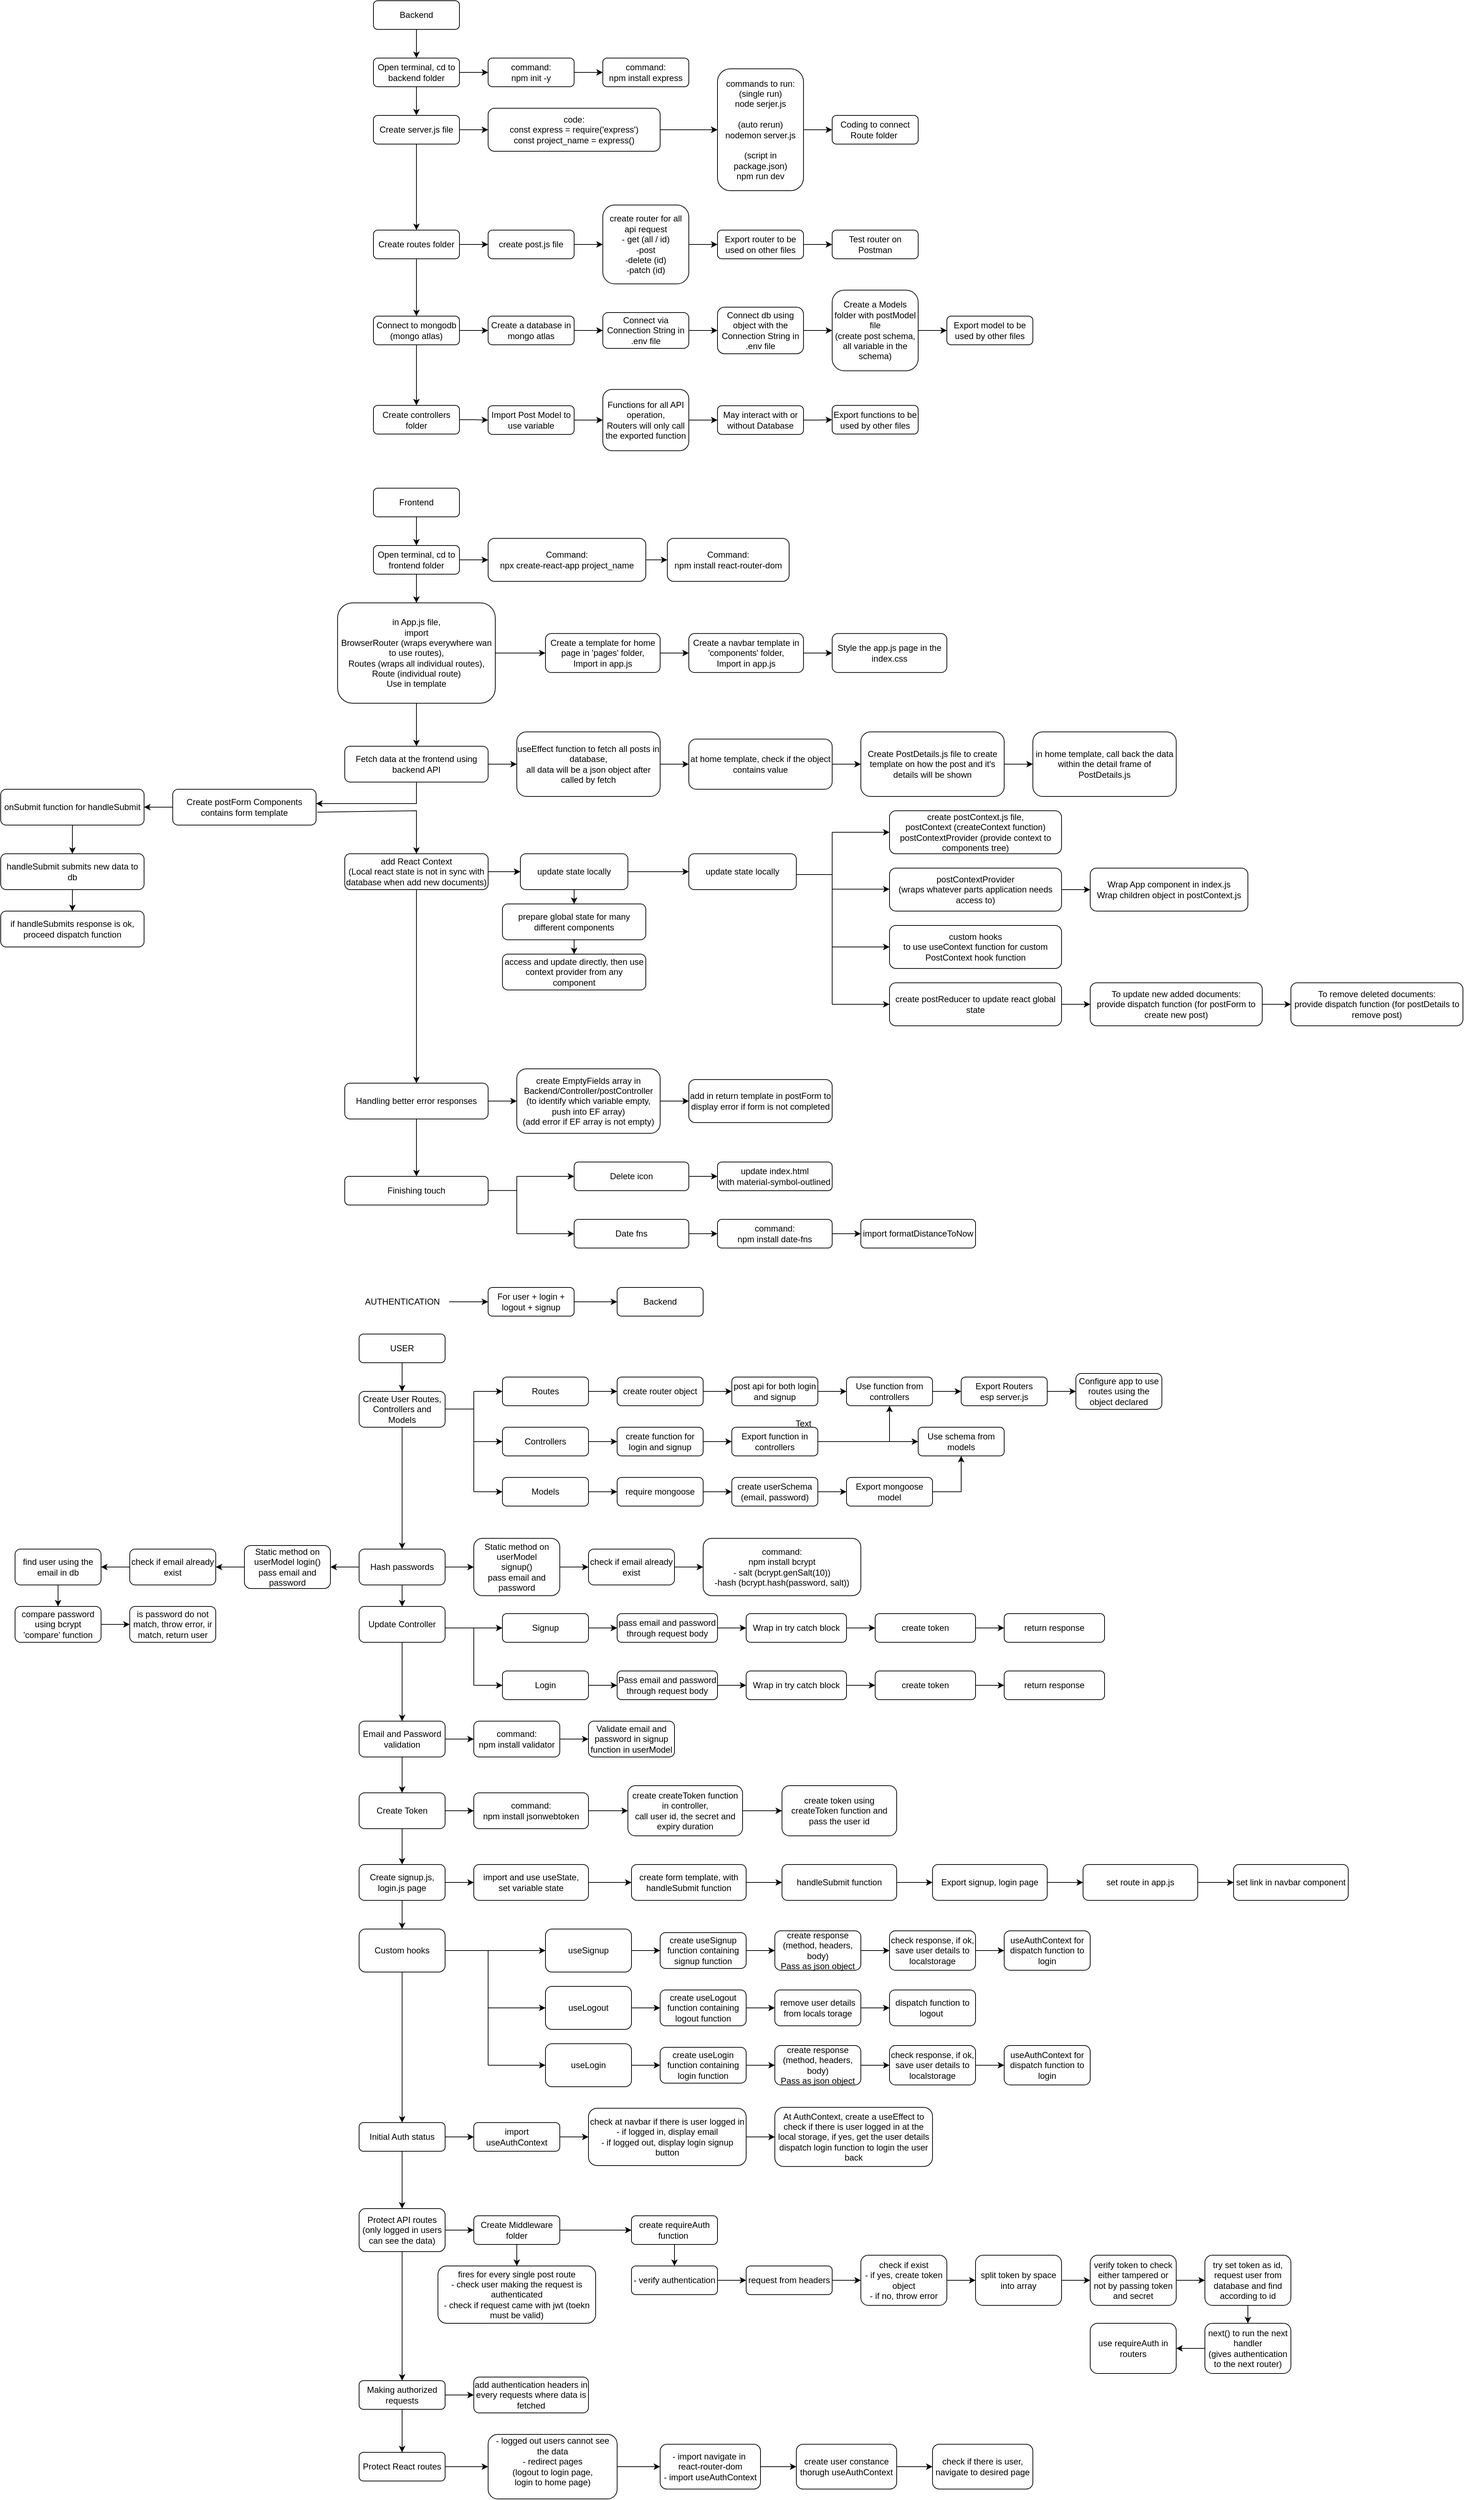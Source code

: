 <mxfile version="26.0.9">
  <diagram id="C5RBs43oDa-KdzZeNtuy" name="Page-1">
    <mxGraphModel dx="1166" dy="394" grid="1" gridSize="10" guides="1" tooltips="1" connect="1" arrows="1" fold="1" page="1" pageScale="1" pageWidth="827" pageHeight="1169" math="0" shadow="0">
      <root>
        <mxCell id="WIyWlLk6GJQsqaUBKTNV-0" />
        <mxCell id="WIyWlLk6GJQsqaUBKTNV-1" parent="WIyWlLk6GJQsqaUBKTNV-0" />
        <mxCell id="t0O0TP2Upv_KhOTyi0DR-10" value="" style="edgeStyle=orthogonalEdgeStyle;rounded=0;orthogonalLoop=1;jettySize=auto;html=1;" parent="WIyWlLk6GJQsqaUBKTNV-1" source="WIyWlLk6GJQsqaUBKTNV-3" target="t0O0TP2Upv_KhOTyi0DR-9" edge="1">
          <mxGeometry relative="1" as="geometry" />
        </mxCell>
        <mxCell id="t0O0TP2Upv_KhOTyi0DR-21" value="" style="edgeStyle=orthogonalEdgeStyle;rounded=0;orthogonalLoop=1;jettySize=auto;html=1;" parent="WIyWlLk6GJQsqaUBKTNV-1" source="WIyWlLk6GJQsqaUBKTNV-3" target="t0O0TP2Upv_KhOTyi0DR-20" edge="1">
          <mxGeometry relative="1" as="geometry" />
        </mxCell>
        <mxCell id="WIyWlLk6GJQsqaUBKTNV-3" value="Create server.js file" style="rounded=1;whiteSpace=wrap;html=1;fontSize=12;glass=0;strokeWidth=1;shadow=0;" parent="WIyWlLk6GJQsqaUBKTNV-1" vertex="1">
          <mxGeometry x="160" y="160" width="120" height="40" as="geometry" />
        </mxCell>
        <mxCell id="t0O0TP2Upv_KhOTyi0DR-4" value="" style="edgeStyle=orthogonalEdgeStyle;rounded=0;orthogonalLoop=1;jettySize=auto;html=1;" parent="WIyWlLk6GJQsqaUBKTNV-1" source="WIyWlLk6GJQsqaUBKTNV-7" target="t0O0TP2Upv_KhOTyi0DR-3" edge="1">
          <mxGeometry relative="1" as="geometry" />
        </mxCell>
        <mxCell id="t0O0TP2Upv_KhOTyi0DR-7" style="edgeStyle=orthogonalEdgeStyle;rounded=0;orthogonalLoop=1;jettySize=auto;html=1;entryX=0.5;entryY=0;entryDx=0;entryDy=0;" parent="WIyWlLk6GJQsqaUBKTNV-1" source="WIyWlLk6GJQsqaUBKTNV-7" target="WIyWlLk6GJQsqaUBKTNV-3" edge="1">
          <mxGeometry relative="1" as="geometry" />
        </mxCell>
        <mxCell id="WIyWlLk6GJQsqaUBKTNV-7" value="Open terminal, cd to backend folder" style="rounded=1;whiteSpace=wrap;html=1;fontSize=12;glass=0;strokeWidth=1;shadow=0;" parent="WIyWlLk6GJQsqaUBKTNV-1" vertex="1">
          <mxGeometry x="160" y="80" width="120" height="40" as="geometry" />
        </mxCell>
        <mxCell id="t0O0TP2Upv_KhOTyi0DR-67" style="edgeStyle=orthogonalEdgeStyle;rounded=0;orthogonalLoop=1;jettySize=auto;html=1;entryX=0.5;entryY=0;entryDx=0;entryDy=0;" parent="WIyWlLk6GJQsqaUBKTNV-1" source="t0O0TP2Upv_KhOTyi0DR-0" target="WIyWlLk6GJQsqaUBKTNV-7" edge="1">
          <mxGeometry relative="1" as="geometry" />
        </mxCell>
        <mxCell id="t0O0TP2Upv_KhOTyi0DR-0" value="Backend" style="rounded=1;whiteSpace=wrap;html=1;fontSize=12;glass=0;strokeWidth=1;shadow=0;" parent="WIyWlLk6GJQsqaUBKTNV-1" vertex="1">
          <mxGeometry x="160" width="120" height="40" as="geometry" />
        </mxCell>
        <mxCell id="t0O0TP2Upv_KhOTyi0DR-6" value="" style="edgeStyle=orthogonalEdgeStyle;rounded=0;orthogonalLoop=1;jettySize=auto;html=1;" parent="WIyWlLk6GJQsqaUBKTNV-1" source="t0O0TP2Upv_KhOTyi0DR-3" target="t0O0TP2Upv_KhOTyi0DR-5" edge="1">
          <mxGeometry relative="1" as="geometry" />
        </mxCell>
        <mxCell id="t0O0TP2Upv_KhOTyi0DR-3" value="command:&lt;div&gt;npm init -y&lt;/div&gt;" style="rounded=1;whiteSpace=wrap;html=1;fontSize=12;glass=0;strokeWidth=1;shadow=0;" parent="WIyWlLk6GJQsqaUBKTNV-1" vertex="1">
          <mxGeometry x="320" y="80" width="120" height="40" as="geometry" />
        </mxCell>
        <mxCell id="t0O0TP2Upv_KhOTyi0DR-5" value="command:&lt;div&gt;npm install express&lt;/div&gt;" style="rounded=1;whiteSpace=wrap;html=1;fontSize=12;glass=0;strokeWidth=1;shadow=0;" parent="WIyWlLk6GJQsqaUBKTNV-1" vertex="1">
          <mxGeometry x="480" y="80" width="120" height="40" as="geometry" />
        </mxCell>
        <mxCell id="t0O0TP2Upv_KhOTyi0DR-13" value="" style="edgeStyle=orthogonalEdgeStyle;rounded=0;orthogonalLoop=1;jettySize=auto;html=1;" parent="WIyWlLk6GJQsqaUBKTNV-1" source="t0O0TP2Upv_KhOTyi0DR-9" target="t0O0TP2Upv_KhOTyi0DR-12" edge="1">
          <mxGeometry relative="1" as="geometry" />
        </mxCell>
        <mxCell id="t0O0TP2Upv_KhOTyi0DR-14" value="" style="edgeStyle=orthogonalEdgeStyle;rounded=0;orthogonalLoop=1;jettySize=auto;html=1;" parent="WIyWlLk6GJQsqaUBKTNV-1" source="t0O0TP2Upv_KhOTyi0DR-9" target="t0O0TP2Upv_KhOTyi0DR-12" edge="1">
          <mxGeometry relative="1" as="geometry" />
        </mxCell>
        <mxCell id="t0O0TP2Upv_KhOTyi0DR-9" value="code:&lt;div&gt;const express = require(&#39;express&#39;)&lt;/div&gt;&lt;div&gt;const project_name = express()&lt;/div&gt;" style="rounded=1;whiteSpace=wrap;html=1;fontSize=12;glass=0;strokeWidth=1;shadow=0;" parent="WIyWlLk6GJQsqaUBKTNV-1" vertex="1">
          <mxGeometry x="320" y="150" width="240" height="60" as="geometry" />
        </mxCell>
        <mxCell id="t0O0TP2Upv_KhOTyi0DR-23" value="" style="edgeStyle=orthogonalEdgeStyle;rounded=0;orthogonalLoop=1;jettySize=auto;html=1;" parent="WIyWlLk6GJQsqaUBKTNV-1" source="t0O0TP2Upv_KhOTyi0DR-12" target="t0O0TP2Upv_KhOTyi0DR-22" edge="1">
          <mxGeometry relative="1" as="geometry" />
        </mxCell>
        <mxCell id="t0O0TP2Upv_KhOTyi0DR-12" value="commands to run:&lt;div&gt;(single run)&lt;/div&gt;&lt;div&gt;node serjer.js&lt;/div&gt;&lt;div&gt;&lt;br&gt;&lt;/div&gt;&lt;div&gt;(auto rerun)&lt;/div&gt;&lt;div&gt;nodemon server.js&lt;/div&gt;&lt;div&gt;&lt;br&gt;&lt;/div&gt;&lt;div&gt;(script in package.json)&lt;/div&gt;&lt;div&gt;npm run dev&lt;/div&gt;" style="rounded=1;whiteSpace=wrap;html=1;fontSize=12;glass=0;strokeWidth=1;shadow=0;" parent="WIyWlLk6GJQsqaUBKTNV-1" vertex="1">
          <mxGeometry x="640" y="95" width="120" height="170" as="geometry" />
        </mxCell>
        <mxCell id="t0O0TP2Upv_KhOTyi0DR-25" value="" style="edgeStyle=orthogonalEdgeStyle;rounded=0;orthogonalLoop=1;jettySize=auto;html=1;" parent="WIyWlLk6GJQsqaUBKTNV-1" source="t0O0TP2Upv_KhOTyi0DR-20" target="t0O0TP2Upv_KhOTyi0DR-24" edge="1">
          <mxGeometry relative="1" as="geometry" />
        </mxCell>
        <mxCell id="t0O0TP2Upv_KhOTyi0DR-35" value="" style="edgeStyle=orthogonalEdgeStyle;rounded=0;orthogonalLoop=1;jettySize=auto;html=1;" parent="WIyWlLk6GJQsqaUBKTNV-1" source="t0O0TP2Upv_KhOTyi0DR-20" target="t0O0TP2Upv_KhOTyi0DR-34" edge="1">
          <mxGeometry relative="1" as="geometry" />
        </mxCell>
        <mxCell id="t0O0TP2Upv_KhOTyi0DR-20" value="Create routes folder" style="rounded=1;whiteSpace=wrap;html=1;fontSize=12;glass=0;strokeWidth=1;shadow=0;" parent="WIyWlLk6GJQsqaUBKTNV-1" vertex="1">
          <mxGeometry x="160" y="320" width="120" height="40" as="geometry" />
        </mxCell>
        <mxCell id="t0O0TP2Upv_KhOTyi0DR-22" value="Coding to connect Route folder&amp;nbsp;" style="rounded=1;whiteSpace=wrap;html=1;fontSize=12;glass=0;strokeWidth=1;shadow=0;" parent="WIyWlLk6GJQsqaUBKTNV-1" vertex="1">
          <mxGeometry x="800" y="160" width="120" height="40" as="geometry" />
        </mxCell>
        <mxCell id="t0O0TP2Upv_KhOTyi0DR-28" value="" style="edgeStyle=orthogonalEdgeStyle;rounded=0;orthogonalLoop=1;jettySize=auto;html=1;" parent="WIyWlLk6GJQsqaUBKTNV-1" source="t0O0TP2Upv_KhOTyi0DR-24" target="t0O0TP2Upv_KhOTyi0DR-27" edge="1">
          <mxGeometry relative="1" as="geometry" />
        </mxCell>
        <mxCell id="t0O0TP2Upv_KhOTyi0DR-24" value="create post.js file" style="rounded=1;whiteSpace=wrap;html=1;fontSize=12;glass=0;strokeWidth=1;shadow=0;" parent="WIyWlLk6GJQsqaUBKTNV-1" vertex="1">
          <mxGeometry x="320" y="320" width="120" height="40" as="geometry" />
        </mxCell>
        <mxCell id="t0O0TP2Upv_KhOTyi0DR-30" value="" style="edgeStyle=orthogonalEdgeStyle;rounded=0;orthogonalLoop=1;jettySize=auto;html=1;" parent="WIyWlLk6GJQsqaUBKTNV-1" source="t0O0TP2Upv_KhOTyi0DR-27" target="t0O0TP2Upv_KhOTyi0DR-29" edge="1">
          <mxGeometry relative="1" as="geometry" />
        </mxCell>
        <mxCell id="t0O0TP2Upv_KhOTyi0DR-27" value="create router for all api request&lt;div&gt;- get (all / id)&lt;/div&gt;&lt;div&gt;-post&lt;/div&gt;&lt;div&gt;-delete (id)&lt;/div&gt;&lt;div&gt;-patch (id)&lt;/div&gt;" style="rounded=1;whiteSpace=wrap;html=1;fontSize=12;glass=0;strokeWidth=1;shadow=0;" parent="WIyWlLk6GJQsqaUBKTNV-1" vertex="1">
          <mxGeometry x="480" y="285" width="120" height="110" as="geometry" />
        </mxCell>
        <mxCell id="t0O0TP2Upv_KhOTyi0DR-33" value="" style="edgeStyle=orthogonalEdgeStyle;rounded=0;orthogonalLoop=1;jettySize=auto;html=1;" parent="WIyWlLk6GJQsqaUBKTNV-1" source="t0O0TP2Upv_KhOTyi0DR-29" target="t0O0TP2Upv_KhOTyi0DR-32" edge="1">
          <mxGeometry relative="1" as="geometry" />
        </mxCell>
        <mxCell id="t0O0TP2Upv_KhOTyi0DR-29" value="Export router to be used on other files" style="rounded=1;whiteSpace=wrap;html=1;fontSize=12;glass=0;strokeWidth=1;shadow=0;" parent="WIyWlLk6GJQsqaUBKTNV-1" vertex="1">
          <mxGeometry x="640" y="320" width="120" height="40" as="geometry" />
        </mxCell>
        <mxCell id="t0O0TP2Upv_KhOTyi0DR-32" value="Test router on Postman" style="rounded=1;whiteSpace=wrap;html=1;fontSize=12;glass=0;strokeWidth=1;shadow=0;" parent="WIyWlLk6GJQsqaUBKTNV-1" vertex="1">
          <mxGeometry x="800" y="320" width="120" height="40" as="geometry" />
        </mxCell>
        <mxCell id="t0O0TP2Upv_KhOTyi0DR-37" value="" style="edgeStyle=orthogonalEdgeStyle;rounded=0;orthogonalLoop=1;jettySize=auto;html=1;" parent="WIyWlLk6GJQsqaUBKTNV-1" source="t0O0TP2Upv_KhOTyi0DR-34" target="t0O0TP2Upv_KhOTyi0DR-36" edge="1">
          <mxGeometry relative="1" as="geometry" />
        </mxCell>
        <mxCell id="t0O0TP2Upv_KhOTyi0DR-55" value="" style="edgeStyle=orthogonalEdgeStyle;rounded=0;orthogonalLoop=1;jettySize=auto;html=1;" parent="WIyWlLk6GJQsqaUBKTNV-1" source="t0O0TP2Upv_KhOTyi0DR-34" target="t0O0TP2Upv_KhOTyi0DR-54" edge="1">
          <mxGeometry relative="1" as="geometry" />
        </mxCell>
        <mxCell id="t0O0TP2Upv_KhOTyi0DR-34" value="Connect to mongodb&lt;div&gt;(mongo atlas)&lt;/div&gt;" style="rounded=1;whiteSpace=wrap;html=1;fontSize=12;glass=0;strokeWidth=1;shadow=0;" parent="WIyWlLk6GJQsqaUBKTNV-1" vertex="1">
          <mxGeometry x="160" y="440" width="120" height="40" as="geometry" />
        </mxCell>
        <mxCell id="t0O0TP2Upv_KhOTyi0DR-40" value="" style="edgeStyle=orthogonalEdgeStyle;rounded=0;orthogonalLoop=1;jettySize=auto;html=1;" parent="WIyWlLk6GJQsqaUBKTNV-1" source="t0O0TP2Upv_KhOTyi0DR-36" target="t0O0TP2Upv_KhOTyi0DR-39" edge="1">
          <mxGeometry relative="1" as="geometry" />
        </mxCell>
        <mxCell id="t0O0TP2Upv_KhOTyi0DR-36" value="Create a database in mongo atlas" style="rounded=1;whiteSpace=wrap;html=1;fontSize=12;glass=0;strokeWidth=1;shadow=0;" parent="WIyWlLk6GJQsqaUBKTNV-1" vertex="1">
          <mxGeometry x="320" y="440" width="120" height="40" as="geometry" />
        </mxCell>
        <mxCell id="t0O0TP2Upv_KhOTyi0DR-43" value="" style="edgeStyle=orthogonalEdgeStyle;rounded=0;orthogonalLoop=1;jettySize=auto;html=1;" parent="WIyWlLk6GJQsqaUBKTNV-1" source="t0O0TP2Upv_KhOTyi0DR-39" target="t0O0TP2Upv_KhOTyi0DR-42" edge="1">
          <mxGeometry relative="1" as="geometry" />
        </mxCell>
        <mxCell id="t0O0TP2Upv_KhOTyi0DR-39" value="Connect via Connection String in .env file" style="rounded=1;whiteSpace=wrap;html=1;fontSize=12;glass=0;strokeWidth=1;shadow=0;" parent="WIyWlLk6GJQsqaUBKTNV-1" vertex="1">
          <mxGeometry x="480" y="435" width="120" height="50" as="geometry" />
        </mxCell>
        <mxCell id="t0O0TP2Upv_KhOTyi0DR-45" value="" style="edgeStyle=orthogonalEdgeStyle;rounded=0;orthogonalLoop=1;jettySize=auto;html=1;" parent="WIyWlLk6GJQsqaUBKTNV-1" source="t0O0TP2Upv_KhOTyi0DR-42" target="t0O0TP2Upv_KhOTyi0DR-44" edge="1">
          <mxGeometry relative="1" as="geometry" />
        </mxCell>
        <mxCell id="t0O0TP2Upv_KhOTyi0DR-42" value="Connect db using object with the Connection String in .env file" style="rounded=1;whiteSpace=wrap;html=1;fontSize=12;glass=0;strokeWidth=1;shadow=0;" parent="WIyWlLk6GJQsqaUBKTNV-1" vertex="1">
          <mxGeometry x="640" y="427.5" width="120" height="65" as="geometry" />
        </mxCell>
        <mxCell id="t0O0TP2Upv_KhOTyi0DR-48" value="" style="edgeStyle=orthogonalEdgeStyle;rounded=0;orthogonalLoop=1;jettySize=auto;html=1;" parent="WIyWlLk6GJQsqaUBKTNV-1" source="t0O0TP2Upv_KhOTyi0DR-44" target="t0O0TP2Upv_KhOTyi0DR-47" edge="1">
          <mxGeometry relative="1" as="geometry" />
        </mxCell>
        <mxCell id="t0O0TP2Upv_KhOTyi0DR-44" value="Create a Models folder with postModel file&lt;div&gt;(create post schema, all variable in the schema)&lt;/div&gt;" style="rounded=1;whiteSpace=wrap;html=1;fontSize=12;glass=0;strokeWidth=1;shadow=0;" parent="WIyWlLk6GJQsqaUBKTNV-1" vertex="1">
          <mxGeometry x="800" y="403.75" width="120" height="112.5" as="geometry" />
        </mxCell>
        <mxCell id="t0O0TP2Upv_KhOTyi0DR-47" value="Export model to be used by other files" style="rounded=1;whiteSpace=wrap;html=1;fontSize=12;glass=0;strokeWidth=1;shadow=0;" parent="WIyWlLk6GJQsqaUBKTNV-1" vertex="1">
          <mxGeometry x="960" y="440" width="120" height="40" as="geometry" />
        </mxCell>
        <mxCell id="t0O0TP2Upv_KhOTyi0DR-65" value="" style="edgeStyle=orthogonalEdgeStyle;rounded=0;orthogonalLoop=1;jettySize=auto;html=1;" parent="WIyWlLk6GJQsqaUBKTNV-1" source="t0O0TP2Upv_KhOTyi0DR-54" target="t0O0TP2Upv_KhOTyi0DR-64" edge="1">
          <mxGeometry relative="1" as="geometry" />
        </mxCell>
        <mxCell id="t0O0TP2Upv_KhOTyi0DR-54" value="Create controllers folder" style="rounded=1;whiteSpace=wrap;html=1;fontSize=12;glass=0;strokeWidth=1;shadow=0;" parent="WIyWlLk6GJQsqaUBKTNV-1" vertex="1">
          <mxGeometry x="160" y="564.5" width="120" height="40" as="geometry" />
        </mxCell>
        <mxCell id="t0O0TP2Upv_KhOTyi0DR-59" value="" style="edgeStyle=orthogonalEdgeStyle;rounded=0;orthogonalLoop=1;jettySize=auto;html=1;" parent="WIyWlLk6GJQsqaUBKTNV-1" source="t0O0TP2Upv_KhOTyi0DR-56" target="t0O0TP2Upv_KhOTyi0DR-58" edge="1">
          <mxGeometry relative="1" as="geometry" />
        </mxCell>
        <mxCell id="t0O0TP2Upv_KhOTyi0DR-56" value="Functions for all API operation,&lt;div&gt;Routers will only call the exported function&lt;/div&gt;" style="rounded=1;whiteSpace=wrap;html=1;fontSize=12;glass=0;strokeWidth=1;shadow=0;" parent="WIyWlLk6GJQsqaUBKTNV-1" vertex="1">
          <mxGeometry x="480" y="542.25" width="120" height="85.5" as="geometry" />
        </mxCell>
        <mxCell id="t0O0TP2Upv_KhOTyi0DR-61" style="edgeStyle=orthogonalEdgeStyle;rounded=0;orthogonalLoop=1;jettySize=auto;html=1;entryX=0;entryY=0.5;entryDx=0;entryDy=0;" parent="WIyWlLk6GJQsqaUBKTNV-1" source="t0O0TP2Upv_KhOTyi0DR-58" target="t0O0TP2Upv_KhOTyi0DR-60" edge="1">
          <mxGeometry relative="1" as="geometry" />
        </mxCell>
        <mxCell id="t0O0TP2Upv_KhOTyi0DR-58" value="May interact with or without Database" style="rounded=1;whiteSpace=wrap;html=1;fontSize=12;glass=0;strokeWidth=1;shadow=0;" parent="WIyWlLk6GJQsqaUBKTNV-1" vertex="1">
          <mxGeometry x="640" y="565" width="120" height="40" as="geometry" />
        </mxCell>
        <mxCell id="t0O0TP2Upv_KhOTyi0DR-60" value="Export functions to be used by other files" style="rounded=1;whiteSpace=wrap;html=1;fontSize=12;glass=0;strokeWidth=1;shadow=0;" parent="WIyWlLk6GJQsqaUBKTNV-1" vertex="1">
          <mxGeometry x="800" y="564.5" width="120" height="40" as="geometry" />
        </mxCell>
        <mxCell id="t0O0TP2Upv_KhOTyi0DR-66" style="edgeStyle=orthogonalEdgeStyle;rounded=0;orthogonalLoop=1;jettySize=auto;html=1;entryX=0;entryY=0.5;entryDx=0;entryDy=0;" parent="WIyWlLk6GJQsqaUBKTNV-1" source="t0O0TP2Upv_KhOTyi0DR-64" target="t0O0TP2Upv_KhOTyi0DR-56" edge="1">
          <mxGeometry relative="1" as="geometry" />
        </mxCell>
        <mxCell id="t0O0TP2Upv_KhOTyi0DR-64" value="Import Post Model to use variable" style="rounded=1;whiteSpace=wrap;html=1;fontSize=12;glass=0;strokeWidth=1;shadow=0;" parent="WIyWlLk6GJQsqaUBKTNV-1" vertex="1">
          <mxGeometry x="320" y="565" width="120" height="40" as="geometry" />
        </mxCell>
        <mxCell id="t0O0TP2Upv_KhOTyi0DR-70" style="edgeStyle=orthogonalEdgeStyle;rounded=0;orthogonalLoop=1;jettySize=auto;html=1;entryX=0.5;entryY=0;entryDx=0;entryDy=0;" parent="WIyWlLk6GJQsqaUBKTNV-1" source="t0O0TP2Upv_KhOTyi0DR-68" target="t0O0TP2Upv_KhOTyi0DR-69" edge="1">
          <mxGeometry relative="1" as="geometry" />
        </mxCell>
        <mxCell id="t0O0TP2Upv_KhOTyi0DR-68" value="Frontend" style="rounded=1;whiteSpace=wrap;html=1;fontSize=12;glass=0;strokeWidth=1;shadow=0;" parent="WIyWlLk6GJQsqaUBKTNV-1" vertex="1">
          <mxGeometry x="160" y="680" width="120" height="40" as="geometry" />
        </mxCell>
        <mxCell id="t0O0TP2Upv_KhOTyi0DR-72" value="" style="edgeStyle=orthogonalEdgeStyle;rounded=0;orthogonalLoop=1;jettySize=auto;html=1;" parent="WIyWlLk6GJQsqaUBKTNV-1" source="t0O0TP2Upv_KhOTyi0DR-69" target="t0O0TP2Upv_KhOTyi0DR-71" edge="1">
          <mxGeometry relative="1" as="geometry" />
        </mxCell>
        <mxCell id="t0O0TP2Upv_KhOTyi0DR-77" value="" style="edgeStyle=orthogonalEdgeStyle;rounded=0;orthogonalLoop=1;jettySize=auto;html=1;" parent="WIyWlLk6GJQsqaUBKTNV-1" source="t0O0TP2Upv_KhOTyi0DR-69" target="t0O0TP2Upv_KhOTyi0DR-76" edge="1">
          <mxGeometry relative="1" as="geometry" />
        </mxCell>
        <mxCell id="t0O0TP2Upv_KhOTyi0DR-69" value="Open terminal, cd to frontend folder" style="rounded=1;whiteSpace=wrap;html=1;fontSize=12;glass=0;strokeWidth=1;shadow=0;" parent="WIyWlLk6GJQsqaUBKTNV-1" vertex="1">
          <mxGeometry x="160" y="760" width="120" height="40" as="geometry" />
        </mxCell>
        <mxCell id="t0O0TP2Upv_KhOTyi0DR-75" value="" style="edgeStyle=orthogonalEdgeStyle;rounded=0;orthogonalLoop=1;jettySize=auto;html=1;" parent="WIyWlLk6GJQsqaUBKTNV-1" source="t0O0TP2Upv_KhOTyi0DR-71" target="t0O0TP2Upv_KhOTyi0DR-74" edge="1">
          <mxGeometry relative="1" as="geometry" />
        </mxCell>
        <mxCell id="t0O0TP2Upv_KhOTyi0DR-71" value="Command:&lt;div&gt;npx create-react-app project_name&lt;/div&gt;" style="rounded=1;whiteSpace=wrap;html=1;fontSize=12;glass=0;strokeWidth=1;shadow=0;" parent="WIyWlLk6GJQsqaUBKTNV-1" vertex="1">
          <mxGeometry x="320" y="750" width="220" height="60" as="geometry" />
        </mxCell>
        <mxCell id="t0O0TP2Upv_KhOTyi0DR-74" value="Command:&lt;div&gt;npm install react-router-dom&lt;/div&gt;" style="rounded=1;whiteSpace=wrap;html=1;fontSize=12;glass=0;strokeWidth=1;shadow=0;" parent="WIyWlLk6GJQsqaUBKTNV-1" vertex="1">
          <mxGeometry x="570" y="750" width="170" height="60" as="geometry" />
        </mxCell>
        <mxCell id="t0O0TP2Upv_KhOTyi0DR-79" value="" style="edgeStyle=orthogonalEdgeStyle;rounded=0;orthogonalLoop=1;jettySize=auto;html=1;" parent="WIyWlLk6GJQsqaUBKTNV-1" source="t0O0TP2Upv_KhOTyi0DR-76" target="t0O0TP2Upv_KhOTyi0DR-78" edge="1">
          <mxGeometry relative="1" as="geometry" />
        </mxCell>
        <mxCell id="PV0ygfexevLTU6Si6mPy-3" value="" style="edgeStyle=orthogonalEdgeStyle;rounded=0;orthogonalLoop=1;jettySize=auto;html=1;" parent="WIyWlLk6GJQsqaUBKTNV-1" source="t0O0TP2Upv_KhOTyi0DR-76" target="PV0ygfexevLTU6Si6mPy-2" edge="1">
          <mxGeometry relative="1" as="geometry" />
        </mxCell>
        <mxCell id="t0O0TP2Upv_KhOTyi0DR-76" value="in App.js file,&lt;div&gt;import&lt;/div&gt;&lt;div&gt;BrowserRouter (wraps everywhere wan to use routes),&lt;/div&gt;&lt;div&gt;Routes (wraps all individual routes), Route (individual route)&lt;/div&gt;&lt;div&gt;Use in template&lt;/div&gt;" style="rounded=1;whiteSpace=wrap;html=1;fontSize=12;glass=0;strokeWidth=1;shadow=0;" parent="WIyWlLk6GJQsqaUBKTNV-1" vertex="1">
          <mxGeometry x="110" y="839.99" width="220" height="140" as="geometry" />
        </mxCell>
        <mxCell id="t0O0TP2Upv_KhOTyi0DR-82" value="" style="edgeStyle=orthogonalEdgeStyle;rounded=0;orthogonalLoop=1;jettySize=auto;html=1;" parent="WIyWlLk6GJQsqaUBKTNV-1" source="t0O0TP2Upv_KhOTyi0DR-78" target="t0O0TP2Upv_KhOTyi0DR-81" edge="1">
          <mxGeometry relative="1" as="geometry" />
        </mxCell>
        <mxCell id="t0O0TP2Upv_KhOTyi0DR-78" value="Create a template for home page in &#39;pages&#39; folder,&lt;div&gt;Import in app.js&lt;/div&gt;" style="rounded=1;whiteSpace=wrap;html=1;fontSize=12;glass=0;strokeWidth=1;shadow=0;" parent="WIyWlLk6GJQsqaUBKTNV-1" vertex="1">
          <mxGeometry x="400" y="882.81" width="160" height="54.37" as="geometry" />
        </mxCell>
        <mxCell id="t0O0TP2Upv_KhOTyi0DR-84" value="" style="edgeStyle=orthogonalEdgeStyle;rounded=0;orthogonalLoop=1;jettySize=auto;html=1;" parent="WIyWlLk6GJQsqaUBKTNV-1" source="t0O0TP2Upv_KhOTyi0DR-81" target="t0O0TP2Upv_KhOTyi0DR-83" edge="1">
          <mxGeometry relative="1" as="geometry" />
        </mxCell>
        <mxCell id="t0O0TP2Upv_KhOTyi0DR-81" value="Create a navbar template in &#39;components&#39; folder,&lt;div&gt;Import in app.js&lt;/div&gt;" style="rounded=1;whiteSpace=wrap;html=1;fontSize=12;glass=0;strokeWidth=1;shadow=0;" parent="WIyWlLk6GJQsqaUBKTNV-1" vertex="1">
          <mxGeometry x="600" y="882.81" width="160" height="54.37" as="geometry" />
        </mxCell>
        <mxCell id="t0O0TP2Upv_KhOTyi0DR-83" value="Style the app.js page in the index.css" style="rounded=1;whiteSpace=wrap;html=1;fontSize=12;glass=0;strokeWidth=1;shadow=0;" parent="WIyWlLk6GJQsqaUBKTNV-1" vertex="1">
          <mxGeometry x="800" y="882.81" width="160" height="54.37" as="geometry" />
        </mxCell>
        <mxCell id="PV0ygfexevLTU6Si6mPy-5" value="" style="edgeStyle=orthogonalEdgeStyle;rounded=0;orthogonalLoop=1;jettySize=auto;html=1;" parent="WIyWlLk6GJQsqaUBKTNV-1" source="PV0ygfexevLTU6Si6mPy-2" target="PV0ygfexevLTU6Si6mPy-4" edge="1">
          <mxGeometry relative="1" as="geometry" />
        </mxCell>
        <mxCell id="PV0ygfexevLTU6Si6mPy-2" value="Fetch data at the frontend using backend API" style="rounded=1;whiteSpace=wrap;html=1;fontSize=12;glass=0;strokeWidth=1;shadow=0;" parent="WIyWlLk6GJQsqaUBKTNV-1" vertex="1">
          <mxGeometry x="120" y="1040" width="200" height="50" as="geometry" />
        </mxCell>
        <mxCell id="PV0ygfexevLTU6Si6mPy-7" value="" style="edgeStyle=orthogonalEdgeStyle;rounded=0;orthogonalLoop=1;jettySize=auto;html=1;" parent="WIyWlLk6GJQsqaUBKTNV-1" source="PV0ygfexevLTU6Si6mPy-4" target="PV0ygfexevLTU6Si6mPy-6" edge="1">
          <mxGeometry relative="1" as="geometry" />
        </mxCell>
        <mxCell id="PV0ygfexevLTU6Si6mPy-4" value="useEffect function to fetch all posts in database,&lt;div&gt;all data will be a json object after called by fetch&lt;/div&gt;" style="rounded=1;whiteSpace=wrap;html=1;fontSize=12;glass=0;strokeWidth=1;shadow=0;" parent="WIyWlLk6GJQsqaUBKTNV-1" vertex="1">
          <mxGeometry x="360" y="1020" width="200" height="90" as="geometry" />
        </mxCell>
        <mxCell id="PV0ygfexevLTU6Si6mPy-9" value="" style="edgeStyle=orthogonalEdgeStyle;rounded=0;orthogonalLoop=1;jettySize=auto;html=1;" parent="WIyWlLk6GJQsqaUBKTNV-1" source="PV0ygfexevLTU6Si6mPy-6" target="PV0ygfexevLTU6Si6mPy-8" edge="1">
          <mxGeometry relative="1" as="geometry" />
        </mxCell>
        <mxCell id="PV0ygfexevLTU6Si6mPy-6" value="at home template, check if the object contains value" style="rounded=1;whiteSpace=wrap;html=1;fontSize=12;glass=0;strokeWidth=1;shadow=0;" parent="WIyWlLk6GJQsqaUBKTNV-1" vertex="1">
          <mxGeometry x="600" y="1030" width="200" height="70" as="geometry" />
        </mxCell>
        <mxCell id="PV0ygfexevLTU6Si6mPy-12" value="" style="edgeStyle=orthogonalEdgeStyle;rounded=0;orthogonalLoop=1;jettySize=auto;html=1;" parent="WIyWlLk6GJQsqaUBKTNV-1" source="PV0ygfexevLTU6Si6mPy-8" target="PV0ygfexevLTU6Si6mPy-11" edge="1">
          <mxGeometry relative="1" as="geometry" />
        </mxCell>
        <mxCell id="PV0ygfexevLTU6Si6mPy-8" value="Create PostDetails.js file to create template on how the post and it&#39;s details will be shown" style="rounded=1;whiteSpace=wrap;html=1;fontSize=12;glass=0;strokeWidth=1;shadow=0;" parent="WIyWlLk6GJQsqaUBKTNV-1" vertex="1">
          <mxGeometry x="840" y="1020" width="200" height="90" as="geometry" />
        </mxCell>
        <mxCell id="PV0ygfexevLTU6Si6mPy-11" value="in home template, call back the data within the detail frame of PostDetails.js" style="rounded=1;whiteSpace=wrap;html=1;fontSize=12;glass=0;strokeWidth=1;shadow=0;" parent="WIyWlLk6GJQsqaUBKTNV-1" vertex="1">
          <mxGeometry x="1080" y="1020" width="200" height="90" as="geometry" />
        </mxCell>
        <mxCell id="PV0ygfexevLTU6Si6mPy-16" value="" style="edgeStyle=orthogonalEdgeStyle;rounded=0;orthogonalLoop=1;jettySize=auto;html=1;" parent="WIyWlLk6GJQsqaUBKTNV-1" source="PV0ygfexevLTU6Si6mPy-13" target="PV0ygfexevLTU6Si6mPy-15" edge="1">
          <mxGeometry relative="1" as="geometry" />
        </mxCell>
        <mxCell id="PV0ygfexevLTU6Si6mPy-17" value="" style="edgeStyle=orthogonalEdgeStyle;rounded=0;orthogonalLoop=1;jettySize=auto;html=1;" parent="WIyWlLk6GJQsqaUBKTNV-1" source="PV0ygfexevLTU6Si6mPy-13" target="PV0ygfexevLTU6Si6mPy-15" edge="1">
          <mxGeometry relative="1" as="geometry" />
        </mxCell>
        <mxCell id="PV0ygfexevLTU6Si6mPy-19" value="" style="edgeStyle=orthogonalEdgeStyle;rounded=0;orthogonalLoop=1;jettySize=auto;html=1;" parent="WIyWlLk6GJQsqaUBKTNV-1" source="PV0ygfexevLTU6Si6mPy-13" target="PV0ygfexevLTU6Si6mPy-18" edge="1">
          <mxGeometry relative="1" as="geometry" />
        </mxCell>
        <mxCell id="zo_pv7s9oAUK1Rnjm_1F-7" value="" style="edgeStyle=orthogonalEdgeStyle;rounded=0;orthogonalLoop=1;jettySize=auto;html=1;" parent="WIyWlLk6GJQsqaUBKTNV-1" source="PV0ygfexevLTU6Si6mPy-13" target="zo_pv7s9oAUK1Rnjm_1F-6" edge="1">
          <mxGeometry relative="1" as="geometry" />
        </mxCell>
        <mxCell id="PV0ygfexevLTU6Si6mPy-13" value="add React Context&lt;div&gt;(Local react state is not in sync with database when add new documents)&lt;/div&gt;" style="rounded=1;whiteSpace=wrap;html=1;fontSize=12;glass=0;strokeWidth=1;shadow=0;" parent="WIyWlLk6GJQsqaUBKTNV-1" vertex="1">
          <mxGeometry x="120" y="1190" width="200" height="50" as="geometry" />
        </mxCell>
        <mxCell id="PV0ygfexevLTU6Si6mPy-23" value="" style="edgeStyle=orthogonalEdgeStyle;rounded=0;orthogonalLoop=1;jettySize=auto;html=1;" parent="WIyWlLk6GJQsqaUBKTNV-1" source="PV0ygfexevLTU6Si6mPy-15" target="PV0ygfexevLTU6Si6mPy-22" edge="1">
          <mxGeometry relative="1" as="geometry" />
        </mxCell>
        <mxCell id="PV0ygfexevLTU6Si6mPy-15" value="update state locally" style="rounded=1;whiteSpace=wrap;html=1;fontSize=12;glass=0;strokeWidth=1;shadow=0;" parent="WIyWlLk6GJQsqaUBKTNV-1" vertex="1">
          <mxGeometry x="365" y="1190" width="150" height="50" as="geometry" />
        </mxCell>
        <mxCell id="PV0ygfexevLTU6Si6mPy-21" value="" style="edgeStyle=orthogonalEdgeStyle;rounded=0;orthogonalLoop=1;jettySize=auto;html=1;" parent="WIyWlLk6GJQsqaUBKTNV-1" source="PV0ygfexevLTU6Si6mPy-18" target="PV0ygfexevLTU6Si6mPy-20" edge="1">
          <mxGeometry relative="1" as="geometry" />
        </mxCell>
        <mxCell id="PV0ygfexevLTU6Si6mPy-18" value="prepare global state for many different components" style="rounded=1;whiteSpace=wrap;html=1;fontSize=12;glass=0;strokeWidth=1;shadow=0;" parent="WIyWlLk6GJQsqaUBKTNV-1" vertex="1">
          <mxGeometry x="340" y="1260" width="200" height="50" as="geometry" />
        </mxCell>
        <mxCell id="PV0ygfexevLTU6Si6mPy-20" value="access and update directly, then use context provider from any component" style="rounded=1;whiteSpace=wrap;html=1;fontSize=12;glass=0;strokeWidth=1;shadow=0;" parent="WIyWlLk6GJQsqaUBKTNV-1" vertex="1">
          <mxGeometry x="340" y="1330" width="200" height="50" as="geometry" />
        </mxCell>
        <mxCell id="PV0ygfexevLTU6Si6mPy-22" value="update state locally" style="rounded=1;whiteSpace=wrap;html=1;fontSize=12;glass=0;strokeWidth=1;shadow=0;" parent="WIyWlLk6GJQsqaUBKTNV-1" vertex="1">
          <mxGeometry x="600" y="1190" width="150" height="50" as="geometry" />
        </mxCell>
        <mxCell id="PV0ygfexevLTU6Si6mPy-27" value="" style="endArrow=none;html=1;rounded=0;" parent="WIyWlLk6GJQsqaUBKTNV-1" edge="1">
          <mxGeometry width="50" height="50" relative="1" as="geometry">
            <mxPoint x="750" y="1219" as="sourcePoint" />
            <mxPoint x="800" y="1219" as="targetPoint" />
          </mxGeometry>
        </mxCell>
        <mxCell id="PV0ygfexevLTU6Si6mPy-28" value="" style="endArrow=none;html=1;rounded=0;" parent="WIyWlLk6GJQsqaUBKTNV-1" edge="1">
          <mxGeometry width="50" height="50" relative="1" as="geometry">
            <mxPoint x="800" y="1160" as="sourcePoint" />
            <mxPoint x="800" y="1400" as="targetPoint" />
          </mxGeometry>
        </mxCell>
        <mxCell id="PV0ygfexevLTU6Si6mPy-29" value="" style="endArrow=classic;html=1;rounded=0;" parent="WIyWlLk6GJQsqaUBKTNV-1" edge="1">
          <mxGeometry width="50" height="50" relative="1" as="geometry">
            <mxPoint x="800" y="1160" as="sourcePoint" />
            <mxPoint x="880" y="1160" as="targetPoint" />
          </mxGeometry>
        </mxCell>
        <mxCell id="PV0ygfexevLTU6Si6mPy-30" value="create postContext.js file,&lt;div&gt;postContext (createContext function)&lt;/div&gt;&lt;div&gt;postContextProvider (provide context to components tree)&lt;/div&gt;" style="whiteSpace=wrap;html=1;rounded=1;glass=0;strokeWidth=1;shadow=0;" parent="WIyWlLk6GJQsqaUBKTNV-1" vertex="1">
          <mxGeometry x="880" y="1130" width="240" height="60" as="geometry" />
        </mxCell>
        <mxCell id="PV0ygfexevLTU6Si6mPy-32" value="" style="endArrow=classic;html=1;rounded=0;" parent="WIyWlLk6GJQsqaUBKTNV-1" edge="1">
          <mxGeometry width="50" height="50" relative="1" as="geometry">
            <mxPoint x="800" y="1239.43" as="sourcePoint" />
            <mxPoint x="880" y="1239.43" as="targetPoint" />
          </mxGeometry>
        </mxCell>
        <mxCell id="PV0ygfexevLTU6Si6mPy-35" value="" style="edgeStyle=orthogonalEdgeStyle;rounded=0;orthogonalLoop=1;jettySize=auto;html=1;" parent="WIyWlLk6GJQsqaUBKTNV-1" source="PV0ygfexevLTU6Si6mPy-33" target="PV0ygfexevLTU6Si6mPy-34" edge="1">
          <mxGeometry relative="1" as="geometry" />
        </mxCell>
        <mxCell id="PV0ygfexevLTU6Si6mPy-33" value="&lt;span style=&quot;background-color: transparent; color: light-dark(rgb(0, 0, 0), rgb(255, 255, 255));&quot;&gt;postContextProvider&lt;/span&gt;&lt;div&gt;&lt;span style=&quot;background-color: transparent; color: light-dark(rgb(0, 0, 0), rgb(255, 255, 255));&quot;&gt;(wraps whatever parts application needs access to)&lt;/span&gt;&lt;/div&gt;" style="whiteSpace=wrap;html=1;rounded=1;glass=0;strokeWidth=1;shadow=0;" parent="WIyWlLk6GJQsqaUBKTNV-1" vertex="1">
          <mxGeometry x="880" y="1210" width="240" height="60" as="geometry" />
        </mxCell>
        <mxCell id="PV0ygfexevLTU6Si6mPy-34" value="Wrap App component in index.js&lt;div&gt;Wrap children object in postContext.js&lt;/div&gt;" style="whiteSpace=wrap;html=1;rounded=1;glass=0;strokeWidth=1;shadow=0;" parent="WIyWlLk6GJQsqaUBKTNV-1" vertex="1">
          <mxGeometry x="1160" y="1210" width="220" height="60" as="geometry" />
        </mxCell>
        <mxCell id="PV0ygfexevLTU6Si6mPy-36" value="" style="endArrow=classic;html=1;rounded=0;" parent="WIyWlLk6GJQsqaUBKTNV-1" edge="1">
          <mxGeometry width="50" height="50" relative="1" as="geometry">
            <mxPoint x="800" y="1320" as="sourcePoint" />
            <mxPoint x="880" y="1320" as="targetPoint" />
          </mxGeometry>
        </mxCell>
        <mxCell id="PV0ygfexevLTU6Si6mPy-37" value="custom hooks&lt;div&gt;to use useContext function for custom PostContext hook function&lt;/div&gt;" style="whiteSpace=wrap;html=1;rounded=1;glass=0;strokeWidth=1;shadow=0;" parent="WIyWlLk6GJQsqaUBKTNV-1" vertex="1">
          <mxGeometry x="880" y="1290" width="240" height="60" as="geometry" />
        </mxCell>
        <mxCell id="zo_pv7s9oAUK1Rnjm_1F-0" value="" style="endArrow=classic;html=1;rounded=0;" parent="WIyWlLk6GJQsqaUBKTNV-1" edge="1">
          <mxGeometry width="50" height="50" relative="1" as="geometry">
            <mxPoint x="800" y="1400" as="sourcePoint" />
            <mxPoint x="880" y="1400" as="targetPoint" />
          </mxGeometry>
        </mxCell>
        <mxCell id="zo_pv7s9oAUK1Rnjm_1F-3" value="" style="edgeStyle=orthogonalEdgeStyle;rounded=0;orthogonalLoop=1;jettySize=auto;html=1;" parent="WIyWlLk6GJQsqaUBKTNV-1" source="zo_pv7s9oAUK1Rnjm_1F-1" target="zo_pv7s9oAUK1Rnjm_1F-2" edge="1">
          <mxGeometry relative="1" as="geometry" />
        </mxCell>
        <mxCell id="zo_pv7s9oAUK1Rnjm_1F-1" value="create postReducer to update react global state" style="whiteSpace=wrap;html=1;rounded=1;glass=0;strokeWidth=1;shadow=0;" parent="WIyWlLk6GJQsqaUBKTNV-1" vertex="1">
          <mxGeometry x="880" y="1370" width="240" height="60" as="geometry" />
        </mxCell>
        <mxCell id="zo_pv7s9oAUK1Rnjm_1F-5" value="" style="edgeStyle=orthogonalEdgeStyle;rounded=0;orthogonalLoop=1;jettySize=auto;html=1;" parent="WIyWlLk6GJQsqaUBKTNV-1" source="zo_pv7s9oAUK1Rnjm_1F-2" target="zo_pv7s9oAUK1Rnjm_1F-4" edge="1">
          <mxGeometry relative="1" as="geometry" />
        </mxCell>
        <mxCell id="zo_pv7s9oAUK1Rnjm_1F-2" value="To update new added documents:&lt;div&gt;provide dispatch function (for postForm to create new post)&lt;/div&gt;" style="whiteSpace=wrap;html=1;rounded=1;glass=0;strokeWidth=1;shadow=0;" parent="WIyWlLk6GJQsqaUBKTNV-1" vertex="1">
          <mxGeometry x="1160" y="1370" width="240" height="60" as="geometry" />
        </mxCell>
        <mxCell id="zo_pv7s9oAUK1Rnjm_1F-4" value="To remove deleted documents:&lt;div&gt;provide dispatch function (for postDetails to remove post)&lt;/div&gt;" style="whiteSpace=wrap;html=1;rounded=1;glass=0;strokeWidth=1;shadow=0;" parent="WIyWlLk6GJQsqaUBKTNV-1" vertex="1">
          <mxGeometry x="1440" y="1370" width="240" height="60" as="geometry" />
        </mxCell>
        <mxCell id="zo_pv7s9oAUK1Rnjm_1F-9" value="" style="edgeStyle=orthogonalEdgeStyle;rounded=0;orthogonalLoop=1;jettySize=auto;html=1;" parent="WIyWlLk6GJQsqaUBKTNV-1" source="zo_pv7s9oAUK1Rnjm_1F-6" target="zo_pv7s9oAUK1Rnjm_1F-8" edge="1">
          <mxGeometry relative="1" as="geometry" />
        </mxCell>
        <mxCell id="zo_pv7s9oAUK1Rnjm_1F-13" value="" style="edgeStyle=orthogonalEdgeStyle;rounded=0;orthogonalLoop=1;jettySize=auto;html=1;" parent="WIyWlLk6GJQsqaUBKTNV-1" source="zo_pv7s9oAUK1Rnjm_1F-6" target="zo_pv7s9oAUK1Rnjm_1F-12" edge="1">
          <mxGeometry relative="1" as="geometry" />
        </mxCell>
        <mxCell id="zo_pv7s9oAUK1Rnjm_1F-6" value="Handling better error responses" style="rounded=1;whiteSpace=wrap;html=1;fontSize=12;glass=0;strokeWidth=1;shadow=0;" parent="WIyWlLk6GJQsqaUBKTNV-1" vertex="1">
          <mxGeometry x="120" y="1510" width="200" height="50" as="geometry" />
        </mxCell>
        <mxCell id="zo_pv7s9oAUK1Rnjm_1F-11" value="" style="edgeStyle=orthogonalEdgeStyle;rounded=0;orthogonalLoop=1;jettySize=auto;html=1;" parent="WIyWlLk6GJQsqaUBKTNV-1" source="zo_pv7s9oAUK1Rnjm_1F-8" target="zo_pv7s9oAUK1Rnjm_1F-10" edge="1">
          <mxGeometry relative="1" as="geometry" />
        </mxCell>
        <mxCell id="zo_pv7s9oAUK1Rnjm_1F-8" value="create EmptyFields array in Backend/Controller/postController&lt;div&gt;(to identify which variable empty, push into EF array)&lt;/div&gt;&lt;div&gt;(add error if EF array is not empty)&lt;/div&gt;" style="rounded=1;whiteSpace=wrap;html=1;fontSize=12;glass=0;strokeWidth=1;shadow=0;" parent="WIyWlLk6GJQsqaUBKTNV-1" vertex="1">
          <mxGeometry x="360" y="1490" width="200" height="90" as="geometry" />
        </mxCell>
        <mxCell id="zo_pv7s9oAUK1Rnjm_1F-10" value="add in return template in postForm to display error if form is not completed" style="rounded=1;whiteSpace=wrap;html=1;fontSize=12;glass=0;strokeWidth=1;shadow=0;" parent="WIyWlLk6GJQsqaUBKTNV-1" vertex="1">
          <mxGeometry x="600" y="1505" width="200" height="60" as="geometry" />
        </mxCell>
        <mxCell id="zo_pv7s9oAUK1Rnjm_1F-12" value="Finishing touch" style="rounded=1;whiteSpace=wrap;html=1;fontSize=12;glass=0;strokeWidth=1;shadow=0;" parent="WIyWlLk6GJQsqaUBKTNV-1" vertex="1">
          <mxGeometry x="120" y="1640" width="200" height="40" as="geometry" />
        </mxCell>
        <mxCell id="zo_pv7s9oAUK1Rnjm_1F-14" value="" style="endArrow=none;html=1;rounded=0;" parent="WIyWlLk6GJQsqaUBKTNV-1" edge="1">
          <mxGeometry width="50" height="50" relative="1" as="geometry">
            <mxPoint x="320" y="1659.81" as="sourcePoint" />
            <mxPoint x="360" y="1659.81" as="targetPoint" />
          </mxGeometry>
        </mxCell>
        <mxCell id="zo_pv7s9oAUK1Rnjm_1F-15" value="" style="endArrow=none;html=1;rounded=0;" parent="WIyWlLk6GJQsqaUBKTNV-1" edge="1">
          <mxGeometry width="50" height="50" relative="1" as="geometry">
            <mxPoint x="360" y="1640" as="sourcePoint" />
            <mxPoint x="360" y="1720" as="targetPoint" />
          </mxGeometry>
        </mxCell>
        <mxCell id="zo_pv7s9oAUK1Rnjm_1F-16" value="" style="endArrow=classic;html=1;rounded=0;" parent="WIyWlLk6GJQsqaUBKTNV-1" edge="1">
          <mxGeometry width="50" height="50" relative="1" as="geometry">
            <mxPoint x="360" y="1640" as="sourcePoint" />
            <mxPoint x="440" y="1640" as="targetPoint" />
          </mxGeometry>
        </mxCell>
        <mxCell id="zo_pv7s9oAUK1Rnjm_1F-25" value="" style="edgeStyle=orthogonalEdgeStyle;rounded=0;orthogonalLoop=1;jettySize=auto;html=1;" parent="WIyWlLk6GJQsqaUBKTNV-1" source="zo_pv7s9oAUK1Rnjm_1F-17" target="zo_pv7s9oAUK1Rnjm_1F-24" edge="1">
          <mxGeometry relative="1" as="geometry" />
        </mxCell>
        <mxCell id="zo_pv7s9oAUK1Rnjm_1F-17" value="Delete icon" style="rounded=1;whiteSpace=wrap;html=1;fontSize=12;glass=0;strokeWidth=1;shadow=0;" parent="WIyWlLk6GJQsqaUBKTNV-1" vertex="1">
          <mxGeometry x="440" y="1620" width="160" height="40" as="geometry" />
        </mxCell>
        <mxCell id="zo_pv7s9oAUK1Rnjm_1F-18" value="" style="endArrow=classic;html=1;rounded=0;" parent="WIyWlLk6GJQsqaUBKTNV-1" edge="1">
          <mxGeometry width="50" height="50" relative="1" as="geometry">
            <mxPoint x="360" y="1720" as="sourcePoint" />
            <mxPoint x="440" y="1720" as="targetPoint" />
          </mxGeometry>
        </mxCell>
        <mxCell id="zo_pv7s9oAUK1Rnjm_1F-21" value="" style="edgeStyle=orthogonalEdgeStyle;rounded=0;orthogonalLoop=1;jettySize=auto;html=1;" parent="WIyWlLk6GJQsqaUBKTNV-1" source="zo_pv7s9oAUK1Rnjm_1F-19" target="zo_pv7s9oAUK1Rnjm_1F-20" edge="1">
          <mxGeometry relative="1" as="geometry" />
        </mxCell>
        <mxCell id="zo_pv7s9oAUK1Rnjm_1F-19" value="Date fns" style="rounded=1;whiteSpace=wrap;html=1;fontSize=12;glass=0;strokeWidth=1;shadow=0;" parent="WIyWlLk6GJQsqaUBKTNV-1" vertex="1">
          <mxGeometry x="440" y="1700" width="160" height="40" as="geometry" />
        </mxCell>
        <mxCell id="zo_pv7s9oAUK1Rnjm_1F-23" value="" style="edgeStyle=orthogonalEdgeStyle;rounded=0;orthogonalLoop=1;jettySize=auto;html=1;" parent="WIyWlLk6GJQsqaUBKTNV-1" source="zo_pv7s9oAUK1Rnjm_1F-20" target="zo_pv7s9oAUK1Rnjm_1F-22" edge="1">
          <mxGeometry relative="1" as="geometry" />
        </mxCell>
        <mxCell id="zo_pv7s9oAUK1Rnjm_1F-20" value="command:&lt;div&gt;npm install date-fns&lt;/div&gt;" style="rounded=1;whiteSpace=wrap;html=1;fontSize=12;glass=0;strokeWidth=1;shadow=0;" parent="WIyWlLk6GJQsqaUBKTNV-1" vertex="1">
          <mxGeometry x="640" y="1700" width="160" height="40" as="geometry" />
        </mxCell>
        <mxCell id="zo_pv7s9oAUK1Rnjm_1F-22" value="import formatDistanceToNow" style="rounded=1;whiteSpace=wrap;html=1;fontSize=12;glass=0;strokeWidth=1;shadow=0;" parent="WIyWlLk6GJQsqaUBKTNV-1" vertex="1">
          <mxGeometry x="840" y="1700" width="160" height="40" as="geometry" />
        </mxCell>
        <mxCell id="zo_pv7s9oAUK1Rnjm_1F-24" value="update index.html&lt;div&gt;with material-symbol-outlined&lt;/div&gt;" style="rounded=1;whiteSpace=wrap;html=1;fontSize=12;glass=0;strokeWidth=1;shadow=0;" parent="WIyWlLk6GJQsqaUBKTNV-1" vertex="1">
          <mxGeometry x="640" y="1620" width="160" height="40" as="geometry" />
        </mxCell>
        <mxCell id="zo_pv7s9oAUK1Rnjm_1F-26" value="" style="endArrow=classic;html=1;rounded=0;exitX=0.5;exitY=1;exitDx=0;exitDy=0;" parent="WIyWlLk6GJQsqaUBKTNV-1" source="PV0ygfexevLTU6Si6mPy-2" edge="1">
          <mxGeometry width="50" height="50" relative="1" as="geometry">
            <mxPoint x="560" y="1130" as="sourcePoint" />
            <mxPoint x="80" y="1120" as="targetPoint" />
            <Array as="points">
              <mxPoint x="220" y="1120" />
            </Array>
          </mxGeometry>
        </mxCell>
        <mxCell id="zo_pv7s9oAUK1Rnjm_1F-29" value="" style="edgeStyle=orthogonalEdgeStyle;rounded=0;orthogonalLoop=1;jettySize=auto;html=1;" parent="WIyWlLk6GJQsqaUBKTNV-1" source="zo_pv7s9oAUK1Rnjm_1F-27" target="zo_pv7s9oAUK1Rnjm_1F-28" edge="1">
          <mxGeometry relative="1" as="geometry" />
        </mxCell>
        <mxCell id="zo_pv7s9oAUK1Rnjm_1F-27" value="Create postForm Components&lt;div&gt;contains form template&lt;/div&gt;" style="rounded=1;whiteSpace=wrap;html=1;fontSize=12;glass=0;strokeWidth=1;shadow=0;" parent="WIyWlLk6GJQsqaUBKTNV-1" vertex="1">
          <mxGeometry x="-120" y="1100" width="200" height="50" as="geometry" />
        </mxCell>
        <mxCell id="zo_pv7s9oAUK1Rnjm_1F-31" value="" style="edgeStyle=orthogonalEdgeStyle;rounded=0;orthogonalLoop=1;jettySize=auto;html=1;" parent="WIyWlLk6GJQsqaUBKTNV-1" source="zo_pv7s9oAUK1Rnjm_1F-28" target="zo_pv7s9oAUK1Rnjm_1F-30" edge="1">
          <mxGeometry relative="1" as="geometry" />
        </mxCell>
        <mxCell id="zo_pv7s9oAUK1Rnjm_1F-28" value="onSubmit function for handleSubmit" style="rounded=1;whiteSpace=wrap;html=1;fontSize=12;glass=0;strokeWidth=1;shadow=0;" parent="WIyWlLk6GJQsqaUBKTNV-1" vertex="1">
          <mxGeometry x="-360" y="1100" width="200" height="50" as="geometry" />
        </mxCell>
        <mxCell id="zo_pv7s9oAUK1Rnjm_1F-33" value="" style="edgeStyle=orthogonalEdgeStyle;rounded=0;orthogonalLoop=1;jettySize=auto;html=1;" parent="WIyWlLk6GJQsqaUBKTNV-1" source="zo_pv7s9oAUK1Rnjm_1F-30" target="zo_pv7s9oAUK1Rnjm_1F-32" edge="1">
          <mxGeometry relative="1" as="geometry" />
        </mxCell>
        <mxCell id="zo_pv7s9oAUK1Rnjm_1F-30" value="handleSubmit submits new data to db" style="rounded=1;whiteSpace=wrap;html=1;fontSize=12;glass=0;strokeWidth=1;shadow=0;" parent="WIyWlLk6GJQsqaUBKTNV-1" vertex="1">
          <mxGeometry x="-360" y="1190" width="200" height="50" as="geometry" />
        </mxCell>
        <mxCell id="zo_pv7s9oAUK1Rnjm_1F-32" value="if handleSubmits response is ok, proceed dispatch function" style="rounded=1;whiteSpace=wrap;html=1;fontSize=12;glass=0;strokeWidth=1;shadow=0;" parent="WIyWlLk6GJQsqaUBKTNV-1" vertex="1">
          <mxGeometry x="-360" y="1270" width="200" height="50" as="geometry" />
        </mxCell>
        <mxCell id="zo_pv7s9oAUK1Rnjm_1F-34" value="" style="endArrow=classic;html=1;rounded=0;exitX=1.008;exitY=0.64;exitDx=0;exitDy=0;entryX=0.5;entryY=0;entryDx=0;entryDy=0;exitPerimeter=0;" parent="WIyWlLk6GJQsqaUBKTNV-1" source="zo_pv7s9oAUK1Rnjm_1F-27" target="PV0ygfexevLTU6Si6mPy-13" edge="1">
          <mxGeometry width="50" height="50" relative="1" as="geometry">
            <mxPoint x="110" y="1200" as="sourcePoint" />
            <mxPoint x="-30" y="1230" as="targetPoint" />
            <Array as="points">
              <mxPoint x="220" y="1130" />
            </Array>
          </mxGeometry>
        </mxCell>
        <mxCell id="zAzRuXc1iR533clTx7ns-1" value="" style="edgeStyle=orthogonalEdgeStyle;rounded=0;orthogonalLoop=1;jettySize=auto;html=1;" parent="WIyWlLk6GJQsqaUBKTNV-1" source="zo_pv7s9oAUK1Rnjm_1F-37" edge="1">
          <mxGeometry relative="1" as="geometry">
            <mxPoint x="320" y="1815" as="targetPoint" />
          </mxGeometry>
        </mxCell>
        <mxCell id="zo_pv7s9oAUK1Rnjm_1F-37" value="AUTHENTICATION" style="text;html=1;align=center;verticalAlign=middle;resizable=0;points=[];autosize=1;strokeColor=#FFFFFF;fillColor=none;" parent="WIyWlLk6GJQsqaUBKTNV-1" vertex="1">
          <mxGeometry x="135" y="1800" width="130" height="30" as="geometry" />
        </mxCell>
        <mxCell id="zAzRuXc1iR533clTx7ns-50" value="" style="edgeStyle=orthogonalEdgeStyle;rounded=0;orthogonalLoop=1;jettySize=auto;html=1;" parent="WIyWlLk6GJQsqaUBKTNV-1" source="zAzRuXc1iR533clTx7ns-2" target="zAzRuXc1iR533clTx7ns-49" edge="1">
          <mxGeometry relative="1" as="geometry" />
        </mxCell>
        <mxCell id="zAzRuXc1iR533clTx7ns-2" value="For user + login + logout + signup" style="rounded=1;whiteSpace=wrap;html=1;" parent="WIyWlLk6GJQsqaUBKTNV-1" vertex="1">
          <mxGeometry x="320" y="1795" width="120" height="40" as="geometry" />
        </mxCell>
        <mxCell id="zAzRuXc1iR533clTx7ns-5" value="" style="edgeStyle=orthogonalEdgeStyle;rounded=0;orthogonalLoop=1;jettySize=auto;html=1;" parent="WIyWlLk6GJQsqaUBKTNV-1" source="zAzRuXc1iR533clTx7ns-3" target="zAzRuXc1iR533clTx7ns-4" edge="1">
          <mxGeometry relative="1" as="geometry" />
        </mxCell>
        <mxCell id="zAzRuXc1iR533clTx7ns-3" value="USER" style="rounded=1;whiteSpace=wrap;html=1;" parent="WIyWlLk6GJQsqaUBKTNV-1" vertex="1">
          <mxGeometry x="140" y="1860" width="120" height="40" as="geometry" />
        </mxCell>
        <mxCell id="zAzRuXc1iR533clTx7ns-42" value="" style="edgeStyle=orthogonalEdgeStyle;rounded=0;orthogonalLoop=1;jettySize=auto;html=1;" parent="WIyWlLk6GJQsqaUBKTNV-1" source="zAzRuXc1iR533clTx7ns-4" target="zAzRuXc1iR533clTx7ns-41" edge="1">
          <mxGeometry relative="1" as="geometry" />
        </mxCell>
        <mxCell id="zAzRuXc1iR533clTx7ns-4" value="Create User Routes, Controllers and Models" style="rounded=1;whiteSpace=wrap;html=1;" parent="WIyWlLk6GJQsqaUBKTNV-1" vertex="1">
          <mxGeometry x="140" y="1940" width="120" height="50" as="geometry" />
        </mxCell>
        <mxCell id="zAzRuXc1iR533clTx7ns-6" value="" style="endArrow=none;html=1;rounded=0;" parent="WIyWlLk6GJQsqaUBKTNV-1" edge="1">
          <mxGeometry width="50" height="50" relative="1" as="geometry">
            <mxPoint x="260" y="1964.67" as="sourcePoint" />
            <mxPoint x="300" y="1964.67" as="targetPoint" />
          </mxGeometry>
        </mxCell>
        <mxCell id="zAzRuXc1iR533clTx7ns-7" value="" style="endArrow=none;html=1;rounded=0;" parent="WIyWlLk6GJQsqaUBKTNV-1" edge="1">
          <mxGeometry width="50" height="50" relative="1" as="geometry">
            <mxPoint x="300" y="1940" as="sourcePoint" />
            <mxPoint x="300" y="2080" as="targetPoint" />
          </mxGeometry>
        </mxCell>
        <mxCell id="zAzRuXc1iR533clTx7ns-8" value="" style="endArrow=classic;html=1;rounded=0;" parent="WIyWlLk6GJQsqaUBKTNV-1" edge="1">
          <mxGeometry width="50" height="50" relative="1" as="geometry">
            <mxPoint x="300" y="1940" as="sourcePoint" />
            <mxPoint x="340" y="1940" as="targetPoint" />
          </mxGeometry>
        </mxCell>
        <mxCell id="zAzRuXc1iR533clTx7ns-15" value="" style="edgeStyle=orthogonalEdgeStyle;rounded=0;orthogonalLoop=1;jettySize=auto;html=1;" parent="WIyWlLk6GJQsqaUBKTNV-1" source="zAzRuXc1iR533clTx7ns-9" target="zAzRuXc1iR533clTx7ns-14" edge="1">
          <mxGeometry relative="1" as="geometry" />
        </mxCell>
        <mxCell id="zAzRuXc1iR533clTx7ns-9" value="Routes" style="rounded=1;whiteSpace=wrap;html=1;" parent="WIyWlLk6GJQsqaUBKTNV-1" vertex="1">
          <mxGeometry x="340" y="1920" width="120" height="40" as="geometry" />
        </mxCell>
        <mxCell id="zAzRuXc1iR533clTx7ns-10" value="" style="endArrow=classic;html=1;rounded=0;" parent="WIyWlLk6GJQsqaUBKTNV-1" edge="1">
          <mxGeometry width="50" height="50" relative="1" as="geometry">
            <mxPoint x="300" y="2080" as="sourcePoint" />
            <mxPoint x="340" y="2080" as="targetPoint" />
          </mxGeometry>
        </mxCell>
        <mxCell id="zAzRuXc1iR533clTx7ns-11" value="" style="endArrow=classic;html=1;rounded=0;" parent="WIyWlLk6GJQsqaUBKTNV-1" edge="1">
          <mxGeometry width="50" height="50" relative="1" as="geometry">
            <mxPoint x="300" y="2010" as="sourcePoint" />
            <mxPoint x="340" y="2010" as="targetPoint" />
          </mxGeometry>
        </mxCell>
        <mxCell id="zAzRuXc1iR533clTx7ns-21" value="" style="edgeStyle=orthogonalEdgeStyle;rounded=0;orthogonalLoop=1;jettySize=auto;html=1;" parent="WIyWlLk6GJQsqaUBKTNV-1" source="zAzRuXc1iR533clTx7ns-12" target="zAzRuXc1iR533clTx7ns-20" edge="1">
          <mxGeometry relative="1" as="geometry" />
        </mxCell>
        <mxCell id="zAzRuXc1iR533clTx7ns-12" value="Controllers" style="rounded=1;whiteSpace=wrap;html=1;" parent="WIyWlLk6GJQsqaUBKTNV-1" vertex="1">
          <mxGeometry x="340" y="1990" width="120" height="40" as="geometry" />
        </mxCell>
        <mxCell id="zAzRuXc1iR533clTx7ns-32" value="" style="edgeStyle=orthogonalEdgeStyle;rounded=0;orthogonalLoop=1;jettySize=auto;html=1;" parent="WIyWlLk6GJQsqaUBKTNV-1" source="zAzRuXc1iR533clTx7ns-13" target="zAzRuXc1iR533clTx7ns-31" edge="1">
          <mxGeometry relative="1" as="geometry" />
        </mxCell>
        <mxCell id="zAzRuXc1iR533clTx7ns-13" value="Models" style="rounded=1;whiteSpace=wrap;html=1;" parent="WIyWlLk6GJQsqaUBKTNV-1" vertex="1">
          <mxGeometry x="340" y="2060" width="120" height="40" as="geometry" />
        </mxCell>
        <mxCell id="zAzRuXc1iR533clTx7ns-17" value="" style="edgeStyle=orthogonalEdgeStyle;rounded=0;orthogonalLoop=1;jettySize=auto;html=1;" parent="WIyWlLk6GJQsqaUBKTNV-1" source="zAzRuXc1iR533clTx7ns-14" target="zAzRuXc1iR533clTx7ns-16" edge="1">
          <mxGeometry relative="1" as="geometry" />
        </mxCell>
        <mxCell id="zAzRuXc1iR533clTx7ns-14" value="create router object" style="rounded=1;whiteSpace=wrap;html=1;" parent="WIyWlLk6GJQsqaUBKTNV-1" vertex="1">
          <mxGeometry x="500" y="1920" width="120" height="40" as="geometry" />
        </mxCell>
        <mxCell id="zAzRuXc1iR533clTx7ns-19" value="" style="edgeStyle=orthogonalEdgeStyle;rounded=0;orthogonalLoop=1;jettySize=auto;html=1;" parent="WIyWlLk6GJQsqaUBKTNV-1" source="zAzRuXc1iR533clTx7ns-16" target="zAzRuXc1iR533clTx7ns-18" edge="1">
          <mxGeometry relative="1" as="geometry" />
        </mxCell>
        <mxCell id="zAzRuXc1iR533clTx7ns-16" value="post api for both login and signup" style="rounded=1;whiteSpace=wrap;html=1;" parent="WIyWlLk6GJQsqaUBKTNV-1" vertex="1">
          <mxGeometry x="660" y="1920" width="120" height="40" as="geometry" />
        </mxCell>
        <mxCell id="zAzRuXc1iR533clTx7ns-23" value="" style="edgeStyle=orthogonalEdgeStyle;rounded=0;orthogonalLoop=1;jettySize=auto;html=1;" parent="WIyWlLk6GJQsqaUBKTNV-1" source="zAzRuXc1iR533clTx7ns-18" target="zAzRuXc1iR533clTx7ns-22" edge="1">
          <mxGeometry relative="1" as="geometry" />
        </mxCell>
        <mxCell id="zAzRuXc1iR533clTx7ns-18" value="Use function from controllers" style="rounded=1;whiteSpace=wrap;html=1;" parent="WIyWlLk6GJQsqaUBKTNV-1" vertex="1">
          <mxGeometry x="820" y="1920" width="120" height="40" as="geometry" />
        </mxCell>
        <mxCell id="zAzRuXc1iR533clTx7ns-27" value="" style="edgeStyle=orthogonalEdgeStyle;rounded=0;orthogonalLoop=1;jettySize=auto;html=1;" parent="WIyWlLk6GJQsqaUBKTNV-1" source="zAzRuXc1iR533clTx7ns-20" target="zAzRuXc1iR533clTx7ns-26" edge="1">
          <mxGeometry relative="1" as="geometry" />
        </mxCell>
        <mxCell id="zAzRuXc1iR533clTx7ns-20" value="create function for login and signup" style="rounded=1;whiteSpace=wrap;html=1;" parent="WIyWlLk6GJQsqaUBKTNV-1" vertex="1">
          <mxGeometry x="500" y="1990" width="120" height="40" as="geometry" />
        </mxCell>
        <mxCell id="zAzRuXc1iR533clTx7ns-30" value="" style="edgeStyle=orthogonalEdgeStyle;rounded=0;orthogonalLoop=1;jettySize=auto;html=1;" parent="WIyWlLk6GJQsqaUBKTNV-1" source="zAzRuXc1iR533clTx7ns-22" target="zAzRuXc1iR533clTx7ns-29" edge="1">
          <mxGeometry relative="1" as="geometry" />
        </mxCell>
        <mxCell id="zAzRuXc1iR533clTx7ns-22" value="Export Routers&lt;div&gt;esp server.js&lt;/div&gt;" style="rounded=1;whiteSpace=wrap;html=1;" parent="WIyWlLk6GJQsqaUBKTNV-1" vertex="1">
          <mxGeometry x="980" y="1920" width="120" height="40" as="geometry" />
        </mxCell>
        <mxCell id="zAzRuXc1iR533clTx7ns-28" style="edgeStyle=orthogonalEdgeStyle;rounded=0;orthogonalLoop=1;jettySize=auto;html=1;entryX=0.5;entryY=1;entryDx=0;entryDy=0;" parent="WIyWlLk6GJQsqaUBKTNV-1" source="zAzRuXc1iR533clTx7ns-26" target="zAzRuXc1iR533clTx7ns-18" edge="1">
          <mxGeometry relative="1" as="geometry" />
        </mxCell>
        <mxCell id="zAzRuXc1iR533clTx7ns-38" style="edgeStyle=orthogonalEdgeStyle;rounded=0;orthogonalLoop=1;jettySize=auto;html=1;" parent="WIyWlLk6GJQsqaUBKTNV-1" source="zAzRuXc1iR533clTx7ns-26" edge="1">
          <mxGeometry relative="1" as="geometry">
            <mxPoint x="920" y="2010" as="targetPoint" />
          </mxGeometry>
        </mxCell>
        <mxCell id="zAzRuXc1iR533clTx7ns-26" value="Export function in controllers" style="rounded=1;whiteSpace=wrap;html=1;" parent="WIyWlLk6GJQsqaUBKTNV-1" vertex="1">
          <mxGeometry x="660" y="1990" width="120" height="40" as="geometry" />
        </mxCell>
        <mxCell id="zAzRuXc1iR533clTx7ns-29" value="Configure app to use routes using the object declared" style="rounded=1;whiteSpace=wrap;html=1;" parent="WIyWlLk6GJQsqaUBKTNV-1" vertex="1">
          <mxGeometry x="1140" y="1915" width="120" height="50" as="geometry" />
        </mxCell>
        <mxCell id="zAzRuXc1iR533clTx7ns-34" value="" style="edgeStyle=orthogonalEdgeStyle;rounded=0;orthogonalLoop=1;jettySize=auto;html=1;" parent="WIyWlLk6GJQsqaUBKTNV-1" source="zAzRuXc1iR533clTx7ns-31" target="zAzRuXc1iR533clTx7ns-33" edge="1">
          <mxGeometry relative="1" as="geometry" />
        </mxCell>
        <mxCell id="zAzRuXc1iR533clTx7ns-31" value="require mongoose" style="rounded=1;whiteSpace=wrap;html=1;" parent="WIyWlLk6GJQsqaUBKTNV-1" vertex="1">
          <mxGeometry x="500" y="2060" width="120" height="40" as="geometry" />
        </mxCell>
        <mxCell id="zAzRuXc1iR533clTx7ns-36" value="" style="edgeStyle=orthogonalEdgeStyle;rounded=0;orthogonalLoop=1;jettySize=auto;html=1;" parent="WIyWlLk6GJQsqaUBKTNV-1" source="zAzRuXc1iR533clTx7ns-33" target="zAzRuXc1iR533clTx7ns-35" edge="1">
          <mxGeometry relative="1" as="geometry" />
        </mxCell>
        <mxCell id="zAzRuXc1iR533clTx7ns-33" value="create userSchema&lt;div&gt;(email, password)&lt;/div&gt;" style="rounded=1;whiteSpace=wrap;html=1;" parent="WIyWlLk6GJQsqaUBKTNV-1" vertex="1">
          <mxGeometry x="660" y="2060" width="120" height="40" as="geometry" />
        </mxCell>
        <mxCell id="zAzRuXc1iR533clTx7ns-40" style="edgeStyle=orthogonalEdgeStyle;rounded=0;orthogonalLoop=1;jettySize=auto;html=1;entryX=0.5;entryY=1;entryDx=0;entryDy=0;" parent="WIyWlLk6GJQsqaUBKTNV-1" source="zAzRuXc1iR533clTx7ns-35" target="zAzRuXc1iR533clTx7ns-39" edge="1">
          <mxGeometry relative="1" as="geometry">
            <Array as="points">
              <mxPoint x="980" y="2080" />
            </Array>
          </mxGeometry>
        </mxCell>
        <mxCell id="zAzRuXc1iR533clTx7ns-35" value="Export mongoose model" style="rounded=1;whiteSpace=wrap;html=1;" parent="WIyWlLk6GJQsqaUBKTNV-1" vertex="1">
          <mxGeometry x="820" y="2060" width="120" height="40" as="geometry" />
        </mxCell>
        <mxCell id="zAzRuXc1iR533clTx7ns-39" value="Use schema from models" style="rounded=1;whiteSpace=wrap;html=1;" parent="WIyWlLk6GJQsqaUBKTNV-1" vertex="1">
          <mxGeometry x="920" y="1990" width="120" height="40" as="geometry" />
        </mxCell>
        <mxCell id="zAzRuXc1iR533clTx7ns-44" value="" style="edgeStyle=orthogonalEdgeStyle;rounded=0;orthogonalLoop=1;jettySize=auto;html=1;" parent="WIyWlLk6GJQsqaUBKTNV-1" source="zAzRuXc1iR533clTx7ns-41" target="zAzRuXc1iR533clTx7ns-43" edge="1">
          <mxGeometry relative="1" as="geometry" />
        </mxCell>
        <mxCell id="zAzRuXc1iR533clTx7ns-52" value="" style="edgeStyle=orthogonalEdgeStyle;rounded=0;orthogonalLoop=1;jettySize=auto;html=1;" parent="WIyWlLk6GJQsqaUBKTNV-1" source="zAzRuXc1iR533clTx7ns-41" target="zAzRuXc1iR533clTx7ns-51" edge="1">
          <mxGeometry relative="1" as="geometry" />
        </mxCell>
        <mxCell id="zB5sGK_iqzaCNLX3xLg9-3" value="" style="edgeStyle=orthogonalEdgeStyle;rounded=0;orthogonalLoop=1;jettySize=auto;html=1;" parent="WIyWlLk6GJQsqaUBKTNV-1" source="zAzRuXc1iR533clTx7ns-41" target="zB5sGK_iqzaCNLX3xLg9-2" edge="1">
          <mxGeometry relative="1" as="geometry" />
        </mxCell>
        <mxCell id="zAzRuXc1iR533clTx7ns-41" value="Hash passwords" style="rounded=1;whiteSpace=wrap;html=1;" parent="WIyWlLk6GJQsqaUBKTNV-1" vertex="1">
          <mxGeometry x="140" y="2160" width="120" height="50" as="geometry" />
        </mxCell>
        <mxCell id="zAzRuXc1iR533clTx7ns-46" value="" style="edgeStyle=orthogonalEdgeStyle;rounded=0;orthogonalLoop=1;jettySize=auto;html=1;" parent="WIyWlLk6GJQsqaUBKTNV-1" source="zAzRuXc1iR533clTx7ns-43" target="zAzRuXc1iR533clTx7ns-45" edge="1">
          <mxGeometry relative="1" as="geometry" />
        </mxCell>
        <mxCell id="zAzRuXc1iR533clTx7ns-43" value="Static method on userModel&lt;div&gt;signup()&lt;/div&gt;&lt;div&gt;pass email and password&lt;/div&gt;" style="rounded=1;whiteSpace=wrap;html=1;" parent="WIyWlLk6GJQsqaUBKTNV-1" vertex="1">
          <mxGeometry x="300" y="2145" width="120" height="80" as="geometry" />
        </mxCell>
        <mxCell id="zAzRuXc1iR533clTx7ns-48" value="" style="edgeStyle=orthogonalEdgeStyle;rounded=0;orthogonalLoop=1;jettySize=auto;html=1;" parent="WIyWlLk6GJQsqaUBKTNV-1" source="zAzRuXc1iR533clTx7ns-45" target="zAzRuXc1iR533clTx7ns-47" edge="1">
          <mxGeometry relative="1" as="geometry" />
        </mxCell>
        <mxCell id="zAzRuXc1iR533clTx7ns-45" value="check if email already exist" style="rounded=1;whiteSpace=wrap;html=1;" parent="WIyWlLk6GJQsqaUBKTNV-1" vertex="1">
          <mxGeometry x="460" y="2160" width="120" height="50" as="geometry" />
        </mxCell>
        <mxCell id="zAzRuXc1iR533clTx7ns-47" value="command:&lt;div&gt;npm install bcrypt&lt;/div&gt;&lt;div&gt;- salt (bcrypt.genSalt(10))&lt;/div&gt;&lt;div&gt;-hash (bcrypt.hash(password, salt))&lt;/div&gt;" style="rounded=1;whiteSpace=wrap;html=1;" parent="WIyWlLk6GJQsqaUBKTNV-1" vertex="1">
          <mxGeometry x="620" y="2145" width="220" height="80" as="geometry" />
        </mxCell>
        <mxCell id="zAzRuXc1iR533clTx7ns-49" value="Backend" style="rounded=1;whiteSpace=wrap;html=1;" parent="WIyWlLk6GJQsqaUBKTNV-1" vertex="1">
          <mxGeometry x="500" y="1795" width="120" height="40" as="geometry" />
        </mxCell>
        <mxCell id="zAzRuXc1iR533clTx7ns-68" value="" style="edgeStyle=orthogonalEdgeStyle;rounded=0;orthogonalLoop=1;jettySize=auto;html=1;" parent="WIyWlLk6GJQsqaUBKTNV-1" source="zAzRuXc1iR533clTx7ns-51" target="zAzRuXc1iR533clTx7ns-67" edge="1">
          <mxGeometry relative="1" as="geometry" />
        </mxCell>
        <mxCell id="zAzRuXc1iR533clTx7ns-51" value="Update Controller" style="rounded=1;whiteSpace=wrap;html=1;" parent="WIyWlLk6GJQsqaUBKTNV-1" vertex="1">
          <mxGeometry x="140" y="2240" width="120" height="50" as="geometry" />
        </mxCell>
        <mxCell id="zAzRuXc1iR533clTx7ns-62" value="" style="edgeStyle=orthogonalEdgeStyle;rounded=0;orthogonalLoop=1;jettySize=auto;html=1;" parent="WIyWlLk6GJQsqaUBKTNV-1" source="zAzRuXc1iR533clTx7ns-53" target="zAzRuXc1iR533clTx7ns-61" edge="1">
          <mxGeometry relative="1" as="geometry" />
        </mxCell>
        <mxCell id="zAzRuXc1iR533clTx7ns-53" value="Signup" style="rounded=1;whiteSpace=wrap;html=1;" parent="WIyWlLk6GJQsqaUBKTNV-1" vertex="1">
          <mxGeometry x="340" y="2250" width="120" height="40" as="geometry" />
        </mxCell>
        <mxCell id="zB5sGK_iqzaCNLX3xLg9-1" value="" style="edgeStyle=orthogonalEdgeStyle;rounded=0;orthogonalLoop=1;jettySize=auto;html=1;" parent="WIyWlLk6GJQsqaUBKTNV-1" source="zAzRuXc1iR533clTx7ns-55" target="zB5sGK_iqzaCNLX3xLg9-0" edge="1">
          <mxGeometry relative="1" as="geometry" />
        </mxCell>
        <mxCell id="zAzRuXc1iR533clTx7ns-55" value="Login" style="rounded=1;whiteSpace=wrap;html=1;" parent="WIyWlLk6GJQsqaUBKTNV-1" vertex="1">
          <mxGeometry x="340" y="2330" width="120" height="40" as="geometry" />
        </mxCell>
        <mxCell id="zAzRuXc1iR533clTx7ns-57" value="" style="endArrow=none;html=1;rounded=0;" parent="WIyWlLk6GJQsqaUBKTNV-1" edge="1">
          <mxGeometry width="50" height="50" relative="1" as="geometry">
            <mxPoint x="260" y="2270" as="sourcePoint" />
            <mxPoint x="300" y="2270" as="targetPoint" />
          </mxGeometry>
        </mxCell>
        <mxCell id="zAzRuXc1iR533clTx7ns-58" value="" style="endArrow=none;html=1;rounded=0;" parent="WIyWlLk6GJQsqaUBKTNV-1" edge="1">
          <mxGeometry width="50" height="50" relative="1" as="geometry">
            <mxPoint x="300" y="2270" as="sourcePoint" />
            <mxPoint x="300" y="2350" as="targetPoint" />
          </mxGeometry>
        </mxCell>
        <mxCell id="zAzRuXc1iR533clTx7ns-59" value="" style="endArrow=classic;html=1;rounded=0;" parent="WIyWlLk6GJQsqaUBKTNV-1" edge="1">
          <mxGeometry width="50" height="50" relative="1" as="geometry">
            <mxPoint x="300" y="2270" as="sourcePoint" />
            <mxPoint x="340" y="2270" as="targetPoint" />
          </mxGeometry>
        </mxCell>
        <mxCell id="zAzRuXc1iR533clTx7ns-60" value="" style="endArrow=classic;html=1;rounded=0;" parent="WIyWlLk6GJQsqaUBKTNV-1" edge="1">
          <mxGeometry width="50" height="50" relative="1" as="geometry">
            <mxPoint x="300" y="2350" as="sourcePoint" />
            <mxPoint x="340" y="2350" as="targetPoint" />
          </mxGeometry>
        </mxCell>
        <mxCell id="zAzRuXc1iR533clTx7ns-64" value="" style="edgeStyle=orthogonalEdgeStyle;rounded=0;orthogonalLoop=1;jettySize=auto;html=1;" parent="WIyWlLk6GJQsqaUBKTNV-1" source="zAzRuXc1iR533clTx7ns-61" target="zAzRuXc1iR533clTx7ns-63" edge="1">
          <mxGeometry relative="1" as="geometry" />
        </mxCell>
        <mxCell id="zAzRuXc1iR533clTx7ns-61" value="pass email and password through request body" style="rounded=1;whiteSpace=wrap;html=1;" parent="WIyWlLk6GJQsqaUBKTNV-1" vertex="1">
          <mxGeometry x="500" y="2250" width="140" height="40" as="geometry" />
        </mxCell>
        <mxCell id="zAzRuXc1iR533clTx7ns-66" value="" style="edgeStyle=orthogonalEdgeStyle;rounded=0;orthogonalLoop=1;jettySize=auto;html=1;" parent="WIyWlLk6GJQsqaUBKTNV-1" source="zAzRuXc1iR533clTx7ns-63" target="zAzRuXc1iR533clTx7ns-65" edge="1">
          <mxGeometry relative="1" as="geometry" />
        </mxCell>
        <mxCell id="zAzRuXc1iR533clTx7ns-63" value="Wrap in try catch block" style="rounded=1;whiteSpace=wrap;html=1;" parent="WIyWlLk6GJQsqaUBKTNV-1" vertex="1">
          <mxGeometry x="680" y="2250" width="140" height="40" as="geometry" />
        </mxCell>
        <mxCell id="zB5sGK_iqzaCNLX3xLg9-19" value="" style="edgeStyle=orthogonalEdgeStyle;rounded=0;orthogonalLoop=1;jettySize=auto;html=1;" parent="WIyWlLk6GJQsqaUBKTNV-1" source="zAzRuXc1iR533clTx7ns-65" target="zB5sGK_iqzaCNLX3xLg9-18" edge="1">
          <mxGeometry relative="1" as="geometry" />
        </mxCell>
        <mxCell id="zAzRuXc1iR533clTx7ns-65" value="create token" style="rounded=1;whiteSpace=wrap;html=1;" parent="WIyWlLk6GJQsqaUBKTNV-1" vertex="1">
          <mxGeometry x="860" y="2250" width="140" height="40" as="geometry" />
        </mxCell>
        <mxCell id="zAzRuXc1iR533clTx7ns-70" value="" style="edgeStyle=orthogonalEdgeStyle;rounded=0;orthogonalLoop=1;jettySize=auto;html=1;" parent="WIyWlLk6GJQsqaUBKTNV-1" source="zAzRuXc1iR533clTx7ns-67" target="zAzRuXc1iR533clTx7ns-69" edge="1">
          <mxGeometry relative="1" as="geometry" />
        </mxCell>
        <mxCell id="zAzRuXc1iR533clTx7ns-74" value="" style="edgeStyle=orthogonalEdgeStyle;rounded=0;orthogonalLoop=1;jettySize=auto;html=1;" parent="WIyWlLk6GJQsqaUBKTNV-1" source="zAzRuXc1iR533clTx7ns-67" target="zAzRuXc1iR533clTx7ns-73" edge="1">
          <mxGeometry relative="1" as="geometry" />
        </mxCell>
        <mxCell id="zAzRuXc1iR533clTx7ns-67" value="Email and Password validation" style="rounded=1;whiteSpace=wrap;html=1;" parent="WIyWlLk6GJQsqaUBKTNV-1" vertex="1">
          <mxGeometry x="140" y="2400" width="120" height="50" as="geometry" />
        </mxCell>
        <mxCell id="zAzRuXc1iR533clTx7ns-72" value="" style="edgeStyle=orthogonalEdgeStyle;rounded=0;orthogonalLoop=1;jettySize=auto;html=1;" parent="WIyWlLk6GJQsqaUBKTNV-1" source="zAzRuXc1iR533clTx7ns-69" target="zAzRuXc1iR533clTx7ns-71" edge="1">
          <mxGeometry relative="1" as="geometry" />
        </mxCell>
        <mxCell id="zAzRuXc1iR533clTx7ns-69" value="command:&lt;div&gt;npm install validator&lt;/div&gt;" style="rounded=1;whiteSpace=wrap;html=1;" parent="WIyWlLk6GJQsqaUBKTNV-1" vertex="1">
          <mxGeometry x="300" y="2400" width="120" height="50" as="geometry" />
        </mxCell>
        <mxCell id="zAzRuXc1iR533clTx7ns-71" value="Validate email and password in signup function in userModel" style="rounded=1;whiteSpace=wrap;html=1;" parent="WIyWlLk6GJQsqaUBKTNV-1" vertex="1">
          <mxGeometry x="460" y="2400" width="120" height="50" as="geometry" />
        </mxCell>
        <mxCell id="zAzRuXc1iR533clTx7ns-76" value="" style="edgeStyle=orthogonalEdgeStyle;rounded=0;orthogonalLoop=1;jettySize=auto;html=1;" parent="WIyWlLk6GJQsqaUBKTNV-1" source="zAzRuXc1iR533clTx7ns-73" target="zAzRuXc1iR533clTx7ns-75" edge="1">
          <mxGeometry relative="1" as="geometry" />
        </mxCell>
        <mxCell id="N_YtMI1f-CSjhN_DUaiX-2" value="" style="edgeStyle=orthogonalEdgeStyle;rounded=0;orthogonalLoop=1;jettySize=auto;html=1;" parent="WIyWlLk6GJQsqaUBKTNV-1" source="zAzRuXc1iR533clTx7ns-73" target="N_YtMI1f-CSjhN_DUaiX-1" edge="1">
          <mxGeometry relative="1" as="geometry" />
        </mxCell>
        <mxCell id="zAzRuXc1iR533clTx7ns-73" value="Create Token" style="rounded=1;whiteSpace=wrap;html=1;" parent="WIyWlLk6GJQsqaUBKTNV-1" vertex="1">
          <mxGeometry x="140" y="2500" width="120" height="50" as="geometry" />
        </mxCell>
        <mxCell id="zAzRuXc1iR533clTx7ns-78" value="" style="edgeStyle=orthogonalEdgeStyle;rounded=0;orthogonalLoop=1;jettySize=auto;html=1;" parent="WIyWlLk6GJQsqaUBKTNV-1" source="zAzRuXc1iR533clTx7ns-75" target="zAzRuXc1iR533clTx7ns-77" edge="1">
          <mxGeometry relative="1" as="geometry" />
        </mxCell>
        <mxCell id="zAzRuXc1iR533clTx7ns-75" value="command:&lt;div&gt;npm install jsonwebtoken&lt;/div&gt;" style="rounded=1;whiteSpace=wrap;html=1;" parent="WIyWlLk6GJQsqaUBKTNV-1" vertex="1">
          <mxGeometry x="300" y="2500" width="160" height="50" as="geometry" />
        </mxCell>
        <mxCell id="zAzRuXc1iR533clTx7ns-80" value="" style="edgeStyle=orthogonalEdgeStyle;rounded=0;orthogonalLoop=1;jettySize=auto;html=1;" parent="WIyWlLk6GJQsqaUBKTNV-1" source="zAzRuXc1iR533clTx7ns-77" target="zAzRuXc1iR533clTx7ns-79" edge="1">
          <mxGeometry relative="1" as="geometry" />
        </mxCell>
        <mxCell id="zAzRuXc1iR533clTx7ns-77" value="create createToken function in controller,&lt;div&gt;call user id, the secret and expiry duration&lt;/div&gt;" style="rounded=1;whiteSpace=wrap;html=1;" parent="WIyWlLk6GJQsqaUBKTNV-1" vertex="1">
          <mxGeometry x="515" y="2490" width="160" height="70" as="geometry" />
        </mxCell>
        <mxCell id="zAzRuXc1iR533clTx7ns-79" value="create token using createToken function and pass the user id" style="rounded=1;whiteSpace=wrap;html=1;" parent="WIyWlLk6GJQsqaUBKTNV-1" vertex="1">
          <mxGeometry x="730" y="2490" width="160" height="70" as="geometry" />
        </mxCell>
        <mxCell id="zB5sGK_iqzaCNLX3xLg9-13" value="" style="edgeStyle=orthogonalEdgeStyle;rounded=0;orthogonalLoop=1;jettySize=auto;html=1;" parent="WIyWlLk6GJQsqaUBKTNV-1" source="zB5sGK_iqzaCNLX3xLg9-0" target="zB5sGK_iqzaCNLX3xLg9-12" edge="1">
          <mxGeometry relative="1" as="geometry" />
        </mxCell>
        <mxCell id="zB5sGK_iqzaCNLX3xLg9-0" value="Pass email and password through request body" style="rounded=1;whiteSpace=wrap;html=1;" parent="WIyWlLk6GJQsqaUBKTNV-1" vertex="1">
          <mxGeometry x="500" y="2330" width="140" height="40" as="geometry" />
        </mxCell>
        <mxCell id="zB5sGK_iqzaCNLX3xLg9-5" value="" style="edgeStyle=orthogonalEdgeStyle;rounded=0;orthogonalLoop=1;jettySize=auto;html=1;" parent="WIyWlLk6GJQsqaUBKTNV-1" source="zB5sGK_iqzaCNLX3xLg9-2" target="zB5sGK_iqzaCNLX3xLg9-4" edge="1">
          <mxGeometry relative="1" as="geometry" />
        </mxCell>
        <mxCell id="zB5sGK_iqzaCNLX3xLg9-2" value="Static method on userModel login()&lt;div&gt;pass email and password&lt;/div&gt;" style="rounded=1;whiteSpace=wrap;html=1;" parent="WIyWlLk6GJQsqaUBKTNV-1" vertex="1">
          <mxGeometry x="-20" y="2155" width="120" height="60" as="geometry" />
        </mxCell>
        <mxCell id="zB5sGK_iqzaCNLX3xLg9-7" value="" style="edgeStyle=orthogonalEdgeStyle;rounded=0;orthogonalLoop=1;jettySize=auto;html=1;" parent="WIyWlLk6GJQsqaUBKTNV-1" source="zB5sGK_iqzaCNLX3xLg9-4" target="zB5sGK_iqzaCNLX3xLg9-6" edge="1">
          <mxGeometry relative="1" as="geometry" />
        </mxCell>
        <mxCell id="zB5sGK_iqzaCNLX3xLg9-4" value="check if email already exist" style="rounded=1;whiteSpace=wrap;html=1;" parent="WIyWlLk6GJQsqaUBKTNV-1" vertex="1">
          <mxGeometry x="-180" y="2160" width="120" height="50" as="geometry" />
        </mxCell>
        <mxCell id="zB5sGK_iqzaCNLX3xLg9-9" value="" style="edgeStyle=orthogonalEdgeStyle;rounded=0;orthogonalLoop=1;jettySize=auto;html=1;" parent="WIyWlLk6GJQsqaUBKTNV-1" source="zB5sGK_iqzaCNLX3xLg9-6" target="zB5sGK_iqzaCNLX3xLg9-8" edge="1">
          <mxGeometry relative="1" as="geometry" />
        </mxCell>
        <mxCell id="zB5sGK_iqzaCNLX3xLg9-6" value="find user using the email in db" style="rounded=1;whiteSpace=wrap;html=1;" parent="WIyWlLk6GJQsqaUBKTNV-1" vertex="1">
          <mxGeometry x="-340" y="2160" width="120" height="50" as="geometry" />
        </mxCell>
        <mxCell id="zB5sGK_iqzaCNLX3xLg9-11" value="" style="edgeStyle=orthogonalEdgeStyle;rounded=0;orthogonalLoop=1;jettySize=auto;html=1;" parent="WIyWlLk6GJQsqaUBKTNV-1" source="zB5sGK_iqzaCNLX3xLg9-8" target="zB5sGK_iqzaCNLX3xLg9-10" edge="1">
          <mxGeometry relative="1" as="geometry" />
        </mxCell>
        <mxCell id="zB5sGK_iqzaCNLX3xLg9-8" value="compare password using bcrypt &#39;compare&#39; function" style="rounded=1;whiteSpace=wrap;html=1;" parent="WIyWlLk6GJQsqaUBKTNV-1" vertex="1">
          <mxGeometry x="-340" y="2240" width="120" height="50" as="geometry" />
        </mxCell>
        <mxCell id="zB5sGK_iqzaCNLX3xLg9-10" value="is password do not match, throw error, ir match, return user" style="rounded=1;whiteSpace=wrap;html=1;" parent="WIyWlLk6GJQsqaUBKTNV-1" vertex="1">
          <mxGeometry x="-180" y="2240" width="120" height="50" as="geometry" />
        </mxCell>
        <mxCell id="zB5sGK_iqzaCNLX3xLg9-15" value="" style="edgeStyle=orthogonalEdgeStyle;rounded=0;orthogonalLoop=1;jettySize=auto;html=1;" parent="WIyWlLk6GJQsqaUBKTNV-1" source="zB5sGK_iqzaCNLX3xLg9-12" target="zB5sGK_iqzaCNLX3xLg9-14" edge="1">
          <mxGeometry relative="1" as="geometry" />
        </mxCell>
        <mxCell id="zB5sGK_iqzaCNLX3xLg9-12" value="Wrap in try catch block" style="rounded=1;whiteSpace=wrap;html=1;" parent="WIyWlLk6GJQsqaUBKTNV-1" vertex="1">
          <mxGeometry x="680" y="2330" width="140" height="40" as="geometry" />
        </mxCell>
        <mxCell id="zB5sGK_iqzaCNLX3xLg9-17" value="" style="edgeStyle=orthogonalEdgeStyle;rounded=0;orthogonalLoop=1;jettySize=auto;html=1;" parent="WIyWlLk6GJQsqaUBKTNV-1" source="zB5sGK_iqzaCNLX3xLg9-14" target="zB5sGK_iqzaCNLX3xLg9-16" edge="1">
          <mxGeometry relative="1" as="geometry" />
        </mxCell>
        <mxCell id="zB5sGK_iqzaCNLX3xLg9-14" value="create token" style="rounded=1;whiteSpace=wrap;html=1;" parent="WIyWlLk6GJQsqaUBKTNV-1" vertex="1">
          <mxGeometry x="860" y="2330" width="140" height="40" as="geometry" />
        </mxCell>
        <mxCell id="zB5sGK_iqzaCNLX3xLg9-16" value="return response" style="rounded=1;whiteSpace=wrap;html=1;" parent="WIyWlLk6GJQsqaUBKTNV-1" vertex="1">
          <mxGeometry x="1040" y="2330" width="140" height="40" as="geometry" />
        </mxCell>
        <mxCell id="zB5sGK_iqzaCNLX3xLg9-18" value="return response" style="rounded=1;whiteSpace=wrap;html=1;" parent="WIyWlLk6GJQsqaUBKTNV-1" vertex="1">
          <mxGeometry x="1040" y="2250" width="140" height="40" as="geometry" />
        </mxCell>
        <mxCell id="N_YtMI1f-CSjhN_DUaiX-0" value="Text" style="text;strokeColor=none;align=center;fillColor=none;html=1;verticalAlign=middle;whiteSpace=wrap;rounded=0;" parent="WIyWlLk6GJQsqaUBKTNV-1" vertex="1">
          <mxGeometry x="730" y="1970" width="60" height="30" as="geometry" />
        </mxCell>
        <mxCell id="N_YtMI1f-CSjhN_DUaiX-4" value="" style="edgeStyle=orthogonalEdgeStyle;rounded=0;orthogonalLoop=1;jettySize=auto;html=1;" parent="WIyWlLk6GJQsqaUBKTNV-1" source="N_YtMI1f-CSjhN_DUaiX-1" target="N_YtMI1f-CSjhN_DUaiX-3" edge="1">
          <mxGeometry relative="1" as="geometry" />
        </mxCell>
        <mxCell id="hXXgwci49AZZ2K7OzfA_-3" value="" style="edgeStyle=orthogonalEdgeStyle;rounded=0;orthogonalLoop=1;jettySize=auto;html=1;" parent="WIyWlLk6GJQsqaUBKTNV-1" source="N_YtMI1f-CSjhN_DUaiX-1" target="hXXgwci49AZZ2K7OzfA_-2" edge="1">
          <mxGeometry relative="1" as="geometry" />
        </mxCell>
        <mxCell id="N_YtMI1f-CSjhN_DUaiX-1" value="Create signup.js, login.js page" style="rounded=1;whiteSpace=wrap;html=1;" parent="WIyWlLk6GJQsqaUBKTNV-1" vertex="1">
          <mxGeometry x="140" y="2600" width="120" height="50" as="geometry" />
        </mxCell>
        <mxCell id="N_YtMI1f-CSjhN_DUaiX-6" value="" style="edgeStyle=orthogonalEdgeStyle;rounded=0;orthogonalLoop=1;jettySize=auto;html=1;" parent="WIyWlLk6GJQsqaUBKTNV-1" source="N_YtMI1f-CSjhN_DUaiX-3" target="N_YtMI1f-CSjhN_DUaiX-5" edge="1">
          <mxGeometry relative="1" as="geometry" />
        </mxCell>
        <mxCell id="N_YtMI1f-CSjhN_DUaiX-3" value="import and use useState,&lt;div&gt;set variable state&lt;br&gt;&lt;/div&gt;" style="rounded=1;whiteSpace=wrap;html=1;" parent="WIyWlLk6GJQsqaUBKTNV-1" vertex="1">
          <mxGeometry x="300" y="2600" width="160" height="50" as="geometry" />
        </mxCell>
        <mxCell id="N_YtMI1f-CSjhN_DUaiX-8" value="" style="edgeStyle=orthogonalEdgeStyle;rounded=0;orthogonalLoop=1;jettySize=auto;html=1;" parent="WIyWlLk6GJQsqaUBKTNV-1" source="N_YtMI1f-CSjhN_DUaiX-5" target="N_YtMI1f-CSjhN_DUaiX-7" edge="1">
          <mxGeometry relative="1" as="geometry" />
        </mxCell>
        <mxCell id="N_YtMI1f-CSjhN_DUaiX-5" value="create form template, with handleSubmit function" style="rounded=1;whiteSpace=wrap;html=1;" parent="WIyWlLk6GJQsqaUBKTNV-1" vertex="1">
          <mxGeometry x="520" y="2600" width="160" height="50" as="geometry" />
        </mxCell>
        <mxCell id="N_YtMI1f-CSjhN_DUaiX-10" value="" style="edgeStyle=orthogonalEdgeStyle;rounded=0;orthogonalLoop=1;jettySize=auto;html=1;" parent="WIyWlLk6GJQsqaUBKTNV-1" source="N_YtMI1f-CSjhN_DUaiX-7" target="N_YtMI1f-CSjhN_DUaiX-9" edge="1">
          <mxGeometry relative="1" as="geometry" />
        </mxCell>
        <mxCell id="N_YtMI1f-CSjhN_DUaiX-7" value="handleSubmit function" style="rounded=1;whiteSpace=wrap;html=1;" parent="WIyWlLk6GJQsqaUBKTNV-1" vertex="1">
          <mxGeometry x="730" y="2600" width="160" height="50" as="geometry" />
        </mxCell>
        <mxCell id="N_YtMI1f-CSjhN_DUaiX-12" value="" style="edgeStyle=orthogonalEdgeStyle;rounded=0;orthogonalLoop=1;jettySize=auto;html=1;" parent="WIyWlLk6GJQsqaUBKTNV-1" source="N_YtMI1f-CSjhN_DUaiX-9" target="N_YtMI1f-CSjhN_DUaiX-11" edge="1">
          <mxGeometry relative="1" as="geometry" />
        </mxCell>
        <mxCell id="N_YtMI1f-CSjhN_DUaiX-9" value="Export signup, login page" style="rounded=1;whiteSpace=wrap;html=1;" parent="WIyWlLk6GJQsqaUBKTNV-1" vertex="1">
          <mxGeometry x="940" y="2600" width="160" height="50" as="geometry" />
        </mxCell>
        <mxCell id="hXXgwci49AZZ2K7OzfA_-1" value="" style="edgeStyle=orthogonalEdgeStyle;rounded=0;orthogonalLoop=1;jettySize=auto;html=1;" parent="WIyWlLk6GJQsqaUBKTNV-1" source="N_YtMI1f-CSjhN_DUaiX-11" target="hXXgwci49AZZ2K7OzfA_-0" edge="1">
          <mxGeometry relative="1" as="geometry" />
        </mxCell>
        <mxCell id="N_YtMI1f-CSjhN_DUaiX-11" value="set route in app.js" style="rounded=1;whiteSpace=wrap;html=1;" parent="WIyWlLk6GJQsqaUBKTNV-1" vertex="1">
          <mxGeometry x="1150" y="2600" width="160" height="50" as="geometry" />
        </mxCell>
        <mxCell id="hXXgwci49AZZ2K7OzfA_-0" value="set link in navbar component" style="rounded=1;whiteSpace=wrap;html=1;" parent="WIyWlLk6GJQsqaUBKTNV-1" vertex="1">
          <mxGeometry x="1360" y="2600" width="160" height="50" as="geometry" />
        </mxCell>
        <mxCell id="hXXgwci49AZZ2K7OzfA_-36" value="" style="edgeStyle=orthogonalEdgeStyle;rounded=0;orthogonalLoop=1;jettySize=auto;html=1;" parent="WIyWlLk6GJQsqaUBKTNV-1" source="hXXgwci49AZZ2K7OzfA_-2" target="hXXgwci49AZZ2K7OzfA_-35" edge="1">
          <mxGeometry relative="1" as="geometry" />
        </mxCell>
        <mxCell id="hXXgwci49AZZ2K7OzfA_-2" value="Custom hooks" style="rounded=1;whiteSpace=wrap;html=1;" parent="WIyWlLk6GJQsqaUBKTNV-1" vertex="1">
          <mxGeometry x="140" y="2690" width="120" height="60" as="geometry" />
        </mxCell>
        <mxCell id="hXXgwci49AZZ2K7OzfA_-4" value="" style="endArrow=none;html=1;rounded=0;exitX=1;exitY=0.5;exitDx=0;exitDy=0;" parent="WIyWlLk6GJQsqaUBKTNV-1" source="hXXgwci49AZZ2K7OzfA_-2" edge="1">
          <mxGeometry width="50" height="50" relative="1" as="geometry">
            <mxPoint x="320" y="2550" as="sourcePoint" />
            <mxPoint x="320" y="2720" as="targetPoint" />
          </mxGeometry>
        </mxCell>
        <mxCell id="hXXgwci49AZZ2K7OzfA_-5" value="" style="endArrow=none;html=1;rounded=0;" parent="WIyWlLk6GJQsqaUBKTNV-1" edge="1">
          <mxGeometry width="50" height="50" relative="1" as="geometry">
            <mxPoint x="320" y="2720" as="sourcePoint" />
            <mxPoint x="320" y="2880" as="targetPoint" />
          </mxGeometry>
        </mxCell>
        <mxCell id="hXXgwci49AZZ2K7OzfA_-6" value="" style="endArrow=classic;html=1;rounded=0;" parent="WIyWlLk6GJQsqaUBKTNV-1" edge="1">
          <mxGeometry width="50" height="50" relative="1" as="geometry">
            <mxPoint x="320" y="2720" as="sourcePoint" />
            <mxPoint x="400" y="2720" as="targetPoint" />
            <Array as="points">
              <mxPoint x="360" y="2720" />
            </Array>
          </mxGeometry>
        </mxCell>
        <mxCell id="hXXgwci49AZZ2K7OzfA_-7" value="" style="endArrow=classic;html=1;rounded=0;" parent="WIyWlLk6GJQsqaUBKTNV-1" edge="1">
          <mxGeometry width="50" height="50" relative="1" as="geometry">
            <mxPoint x="320" y="2800" as="sourcePoint" />
            <mxPoint x="400" y="2800" as="targetPoint" />
            <Array as="points">
              <mxPoint x="360" y="2800" />
            </Array>
          </mxGeometry>
        </mxCell>
        <mxCell id="hXXgwci49AZZ2K7OzfA_-8" value="" style="endArrow=classic;html=1;rounded=0;" parent="WIyWlLk6GJQsqaUBKTNV-1" edge="1">
          <mxGeometry width="50" height="50" relative="1" as="geometry">
            <mxPoint x="320" y="2880" as="sourcePoint" />
            <mxPoint x="400" y="2880" as="targetPoint" />
            <Array as="points">
              <mxPoint x="360" y="2880" />
            </Array>
          </mxGeometry>
        </mxCell>
        <mxCell id="hXXgwci49AZZ2K7OzfA_-14" value="" style="edgeStyle=orthogonalEdgeStyle;rounded=0;orthogonalLoop=1;jettySize=auto;html=1;" parent="WIyWlLk6GJQsqaUBKTNV-1" source="hXXgwci49AZZ2K7OzfA_-9" target="hXXgwci49AZZ2K7OzfA_-13" edge="1">
          <mxGeometry relative="1" as="geometry" />
        </mxCell>
        <mxCell id="hXXgwci49AZZ2K7OzfA_-9" value="useSignup" style="rounded=1;whiteSpace=wrap;html=1;" parent="WIyWlLk6GJQsqaUBKTNV-1" vertex="1">
          <mxGeometry x="400" y="2690" width="120" height="60" as="geometry" />
        </mxCell>
        <mxCell id="hXXgwci49AZZ2K7OzfA_-30" value="" style="edgeStyle=orthogonalEdgeStyle;rounded=0;orthogonalLoop=1;jettySize=auto;html=1;" parent="WIyWlLk6GJQsqaUBKTNV-1" source="hXXgwci49AZZ2K7OzfA_-11" target="hXXgwci49AZZ2K7OzfA_-29" edge="1">
          <mxGeometry relative="1" as="geometry" />
        </mxCell>
        <mxCell id="hXXgwci49AZZ2K7OzfA_-11" value="useLogout" style="rounded=1;whiteSpace=wrap;html=1;" parent="WIyWlLk6GJQsqaUBKTNV-1" vertex="1">
          <mxGeometry x="400" y="2770" width="120" height="60" as="geometry" />
        </mxCell>
        <mxCell id="hXXgwci49AZZ2K7OzfA_-28" style="edgeStyle=orthogonalEdgeStyle;rounded=0;orthogonalLoop=1;jettySize=auto;html=1;entryX=0;entryY=0.5;entryDx=0;entryDy=0;" parent="WIyWlLk6GJQsqaUBKTNV-1" source="hXXgwci49AZZ2K7OzfA_-12" target="hXXgwci49AZZ2K7OzfA_-22" edge="1">
          <mxGeometry relative="1" as="geometry" />
        </mxCell>
        <mxCell id="hXXgwci49AZZ2K7OzfA_-12" value="useLogin" style="rounded=1;whiteSpace=wrap;html=1;" parent="WIyWlLk6GJQsqaUBKTNV-1" vertex="1">
          <mxGeometry x="400" y="2850" width="120" height="60" as="geometry" />
        </mxCell>
        <mxCell id="hXXgwci49AZZ2K7OzfA_-16" value="" style="edgeStyle=orthogonalEdgeStyle;rounded=0;orthogonalLoop=1;jettySize=auto;html=1;" parent="WIyWlLk6GJQsqaUBKTNV-1" source="hXXgwci49AZZ2K7OzfA_-13" target="hXXgwci49AZZ2K7OzfA_-15" edge="1">
          <mxGeometry relative="1" as="geometry" />
        </mxCell>
        <mxCell id="hXXgwci49AZZ2K7OzfA_-13" value="create useSignup function containing signup function" style="rounded=1;whiteSpace=wrap;html=1;" parent="WIyWlLk6GJQsqaUBKTNV-1" vertex="1">
          <mxGeometry x="560" y="2695" width="120" height="50" as="geometry" />
        </mxCell>
        <mxCell id="hXXgwci49AZZ2K7OzfA_-18" value="" style="edgeStyle=orthogonalEdgeStyle;rounded=0;orthogonalLoop=1;jettySize=auto;html=1;" parent="WIyWlLk6GJQsqaUBKTNV-1" source="hXXgwci49AZZ2K7OzfA_-15" target="hXXgwci49AZZ2K7OzfA_-17" edge="1">
          <mxGeometry relative="1" as="geometry" />
        </mxCell>
        <mxCell id="hXXgwci49AZZ2K7OzfA_-15" value="create response&lt;div&gt;(method, headers, body)&lt;/div&gt;&lt;div&gt;Pass as json object&lt;/div&gt;" style="rounded=1;whiteSpace=wrap;html=1;" parent="WIyWlLk6GJQsqaUBKTNV-1" vertex="1">
          <mxGeometry x="720" y="2692.5" width="120" height="55" as="geometry" />
        </mxCell>
        <mxCell id="hXXgwci49AZZ2K7OzfA_-20" value="" style="edgeStyle=orthogonalEdgeStyle;rounded=0;orthogonalLoop=1;jettySize=auto;html=1;" parent="WIyWlLk6GJQsqaUBKTNV-1" source="hXXgwci49AZZ2K7OzfA_-17" target="hXXgwci49AZZ2K7OzfA_-19" edge="1">
          <mxGeometry relative="1" as="geometry" />
        </mxCell>
        <mxCell id="hXXgwci49AZZ2K7OzfA_-17" value="check response, if ok, save user details to localstorage" style="rounded=1;whiteSpace=wrap;html=1;" parent="WIyWlLk6GJQsqaUBKTNV-1" vertex="1">
          <mxGeometry x="880" y="2692.5" width="120" height="55" as="geometry" />
        </mxCell>
        <mxCell id="hXXgwci49AZZ2K7OzfA_-19" value="useAuthContext for dispatch function to login" style="rounded=1;whiteSpace=wrap;html=1;" parent="WIyWlLk6GJQsqaUBKTNV-1" vertex="1">
          <mxGeometry x="1040" y="2692.5" width="120" height="55" as="geometry" />
        </mxCell>
        <mxCell id="hXXgwci49AZZ2K7OzfA_-21" value="" style="edgeStyle=orthogonalEdgeStyle;rounded=0;orthogonalLoop=1;jettySize=auto;html=1;" parent="WIyWlLk6GJQsqaUBKTNV-1" source="hXXgwci49AZZ2K7OzfA_-22" target="hXXgwci49AZZ2K7OzfA_-24" edge="1">
          <mxGeometry relative="1" as="geometry" />
        </mxCell>
        <mxCell id="hXXgwci49AZZ2K7OzfA_-22" value="create useLogin function containing login function" style="rounded=1;whiteSpace=wrap;html=1;" parent="WIyWlLk6GJQsqaUBKTNV-1" vertex="1">
          <mxGeometry x="560" y="2855" width="120" height="50" as="geometry" />
        </mxCell>
        <mxCell id="hXXgwci49AZZ2K7OzfA_-23" value="" style="edgeStyle=orthogonalEdgeStyle;rounded=0;orthogonalLoop=1;jettySize=auto;html=1;" parent="WIyWlLk6GJQsqaUBKTNV-1" source="hXXgwci49AZZ2K7OzfA_-24" target="hXXgwci49AZZ2K7OzfA_-26" edge="1">
          <mxGeometry relative="1" as="geometry" />
        </mxCell>
        <mxCell id="hXXgwci49AZZ2K7OzfA_-24" value="create response&lt;div&gt;(method, headers, body)&lt;/div&gt;&lt;div&gt;Pass as json object&lt;/div&gt;" style="rounded=1;whiteSpace=wrap;html=1;" parent="WIyWlLk6GJQsqaUBKTNV-1" vertex="1">
          <mxGeometry x="720" y="2852.5" width="120" height="55" as="geometry" />
        </mxCell>
        <mxCell id="hXXgwci49AZZ2K7OzfA_-25" value="" style="edgeStyle=orthogonalEdgeStyle;rounded=0;orthogonalLoop=1;jettySize=auto;html=1;" parent="WIyWlLk6GJQsqaUBKTNV-1" source="hXXgwci49AZZ2K7OzfA_-26" target="hXXgwci49AZZ2K7OzfA_-27" edge="1">
          <mxGeometry relative="1" as="geometry" />
        </mxCell>
        <mxCell id="hXXgwci49AZZ2K7OzfA_-26" value="check response, if ok, save user details to localstorage" style="rounded=1;whiteSpace=wrap;html=1;" parent="WIyWlLk6GJQsqaUBKTNV-1" vertex="1">
          <mxGeometry x="880" y="2852.5" width="120" height="55" as="geometry" />
        </mxCell>
        <mxCell id="hXXgwci49AZZ2K7OzfA_-27" value="useAuthContext for dispatch function to login" style="rounded=1;whiteSpace=wrap;html=1;" parent="WIyWlLk6GJQsqaUBKTNV-1" vertex="1">
          <mxGeometry x="1040" y="2852.5" width="120" height="55" as="geometry" />
        </mxCell>
        <mxCell id="hXXgwci49AZZ2K7OzfA_-32" value="" style="edgeStyle=orthogonalEdgeStyle;rounded=0;orthogonalLoop=1;jettySize=auto;html=1;" parent="WIyWlLk6GJQsqaUBKTNV-1" source="hXXgwci49AZZ2K7OzfA_-29" target="hXXgwci49AZZ2K7OzfA_-31" edge="1">
          <mxGeometry relative="1" as="geometry" />
        </mxCell>
        <mxCell id="hXXgwci49AZZ2K7OzfA_-29" value="create useLogout function containing logout function" style="rounded=1;whiteSpace=wrap;html=1;" parent="WIyWlLk6GJQsqaUBKTNV-1" vertex="1">
          <mxGeometry x="560" y="2775" width="120" height="50" as="geometry" />
        </mxCell>
        <mxCell id="hXXgwci49AZZ2K7OzfA_-34" value="" style="edgeStyle=orthogonalEdgeStyle;rounded=0;orthogonalLoop=1;jettySize=auto;html=1;" parent="WIyWlLk6GJQsqaUBKTNV-1" source="hXXgwci49AZZ2K7OzfA_-31" target="hXXgwci49AZZ2K7OzfA_-33" edge="1">
          <mxGeometry relative="1" as="geometry" />
        </mxCell>
        <mxCell id="hXXgwci49AZZ2K7OzfA_-31" value="remove user details from locals torage" style="rounded=1;whiteSpace=wrap;html=1;" parent="WIyWlLk6GJQsqaUBKTNV-1" vertex="1">
          <mxGeometry x="720" y="2775" width="120" height="50" as="geometry" />
        </mxCell>
        <mxCell id="hXXgwci49AZZ2K7OzfA_-33" value="dispatch function to logout&amp;nbsp;" style="rounded=1;whiteSpace=wrap;html=1;" parent="WIyWlLk6GJQsqaUBKTNV-1" vertex="1">
          <mxGeometry x="880" y="2775" width="120" height="50" as="geometry" />
        </mxCell>
        <mxCell id="_gDS4BHQ3GzmcuPHgWnl-5" value="" style="edgeStyle=orthogonalEdgeStyle;rounded=0;orthogonalLoop=1;jettySize=auto;html=1;" edge="1" parent="WIyWlLk6GJQsqaUBKTNV-1" source="hXXgwci49AZZ2K7OzfA_-35" target="_gDS4BHQ3GzmcuPHgWnl-4">
          <mxGeometry relative="1" as="geometry" />
        </mxCell>
        <mxCell id="_gDS4BHQ3GzmcuPHgWnl-8" value="" style="edgeStyle=orthogonalEdgeStyle;rounded=0;orthogonalLoop=1;jettySize=auto;html=1;" edge="1" parent="WIyWlLk6GJQsqaUBKTNV-1" source="hXXgwci49AZZ2K7OzfA_-35" target="_gDS4BHQ3GzmcuPHgWnl-7">
          <mxGeometry relative="1" as="geometry" />
        </mxCell>
        <mxCell id="hXXgwci49AZZ2K7OzfA_-35" value="Initial Auth status" style="rounded=1;whiteSpace=wrap;html=1;" parent="WIyWlLk6GJQsqaUBKTNV-1" vertex="1">
          <mxGeometry x="140" y="2960" width="120" height="40" as="geometry" />
        </mxCell>
        <mxCell id="_gDS4BHQ3GzmcuPHgWnl-3" value="" style="edgeStyle=orthogonalEdgeStyle;rounded=0;orthogonalLoop=1;jettySize=auto;html=1;" edge="1" parent="WIyWlLk6GJQsqaUBKTNV-1" source="_gDS4BHQ3GzmcuPHgWnl-0" target="_gDS4BHQ3GzmcuPHgWnl-2">
          <mxGeometry relative="1" as="geometry" />
        </mxCell>
        <mxCell id="_gDS4BHQ3GzmcuPHgWnl-0" value="check at navbar if there is user logged in&lt;div&gt;- if logged in, display email&lt;/div&gt;&lt;div&gt;- if logged out, display login signup button&lt;/div&gt;" style="rounded=1;whiteSpace=wrap;html=1;" vertex="1" parent="WIyWlLk6GJQsqaUBKTNV-1">
          <mxGeometry x="460" y="2940" width="220" height="80" as="geometry" />
        </mxCell>
        <mxCell id="_gDS4BHQ3GzmcuPHgWnl-2" value="At AuthContext, create a useEffect to check if there is user logged in at the local storage, if yes, get the user details&lt;div&gt;dispatch login function to login the user back&lt;/div&gt;" style="rounded=1;whiteSpace=wrap;html=1;" vertex="1" parent="WIyWlLk6GJQsqaUBKTNV-1">
          <mxGeometry x="720" y="2938.75" width="220" height="82.5" as="geometry" />
        </mxCell>
        <mxCell id="_gDS4BHQ3GzmcuPHgWnl-6" style="edgeStyle=orthogonalEdgeStyle;rounded=0;orthogonalLoop=1;jettySize=auto;html=1;entryX=0;entryY=0.5;entryDx=0;entryDy=0;" edge="1" parent="WIyWlLk6GJQsqaUBKTNV-1" source="_gDS4BHQ3GzmcuPHgWnl-4" target="_gDS4BHQ3GzmcuPHgWnl-0">
          <mxGeometry relative="1" as="geometry" />
        </mxCell>
        <mxCell id="_gDS4BHQ3GzmcuPHgWnl-4" value="import useAuthContext" style="rounded=1;whiteSpace=wrap;html=1;" vertex="1" parent="WIyWlLk6GJQsqaUBKTNV-1">
          <mxGeometry x="300" y="2960" width="120" height="40" as="geometry" />
        </mxCell>
        <mxCell id="_gDS4BHQ3GzmcuPHgWnl-10" value="" style="edgeStyle=orthogonalEdgeStyle;rounded=0;orthogonalLoop=1;jettySize=auto;html=1;" edge="1" parent="WIyWlLk6GJQsqaUBKTNV-1" source="_gDS4BHQ3GzmcuPHgWnl-7" target="_gDS4BHQ3GzmcuPHgWnl-9">
          <mxGeometry relative="1" as="geometry" />
        </mxCell>
        <mxCell id="_gDS4BHQ3GzmcuPHgWnl-34" value="" style="edgeStyle=orthogonalEdgeStyle;rounded=0;orthogonalLoop=1;jettySize=auto;html=1;" edge="1" parent="WIyWlLk6GJQsqaUBKTNV-1" source="_gDS4BHQ3GzmcuPHgWnl-7" target="_gDS4BHQ3GzmcuPHgWnl-33">
          <mxGeometry relative="1" as="geometry" />
        </mxCell>
        <mxCell id="_gDS4BHQ3GzmcuPHgWnl-7" value="Protect API routes&lt;div&gt;(only logged in users can see the data)&lt;/div&gt;" style="rounded=1;whiteSpace=wrap;html=1;" vertex="1" parent="WIyWlLk6GJQsqaUBKTNV-1">
          <mxGeometry x="140" y="3080" width="120" height="60" as="geometry" />
        </mxCell>
        <mxCell id="_gDS4BHQ3GzmcuPHgWnl-12" value="" style="edgeStyle=orthogonalEdgeStyle;rounded=0;orthogonalLoop=1;jettySize=auto;html=1;" edge="1" parent="WIyWlLk6GJQsqaUBKTNV-1" source="_gDS4BHQ3GzmcuPHgWnl-9" target="_gDS4BHQ3GzmcuPHgWnl-11">
          <mxGeometry relative="1" as="geometry" />
        </mxCell>
        <mxCell id="_gDS4BHQ3GzmcuPHgWnl-16" value="" style="edgeStyle=orthogonalEdgeStyle;rounded=0;orthogonalLoop=1;jettySize=auto;html=1;" edge="1" parent="WIyWlLk6GJQsqaUBKTNV-1" source="_gDS4BHQ3GzmcuPHgWnl-9" target="_gDS4BHQ3GzmcuPHgWnl-15">
          <mxGeometry relative="1" as="geometry" />
        </mxCell>
        <mxCell id="_gDS4BHQ3GzmcuPHgWnl-9" value="Create Middleware folder" style="rounded=1;whiteSpace=wrap;html=1;" vertex="1" parent="WIyWlLk6GJQsqaUBKTNV-1">
          <mxGeometry x="300" y="3090" width="120" height="40" as="geometry" />
        </mxCell>
        <mxCell id="_gDS4BHQ3GzmcuPHgWnl-11" value="fires for every single post route&lt;div&gt;- check user making the request is authenticated&lt;/div&gt;&lt;div&gt;- check if request came with jwt (toekn must be valid)&lt;/div&gt;" style="rounded=1;whiteSpace=wrap;html=1;" vertex="1" parent="WIyWlLk6GJQsqaUBKTNV-1">
          <mxGeometry x="250" y="3160" width="220" height="80" as="geometry" />
        </mxCell>
        <mxCell id="_gDS4BHQ3GzmcuPHgWnl-18" value="" style="edgeStyle=orthogonalEdgeStyle;rounded=0;orthogonalLoop=1;jettySize=auto;html=1;" edge="1" parent="WIyWlLk6GJQsqaUBKTNV-1" source="_gDS4BHQ3GzmcuPHgWnl-15" target="_gDS4BHQ3GzmcuPHgWnl-17">
          <mxGeometry relative="1" as="geometry" />
        </mxCell>
        <mxCell id="_gDS4BHQ3GzmcuPHgWnl-15" value="create requireAuth function&amp;nbsp;" style="rounded=1;whiteSpace=wrap;html=1;" vertex="1" parent="WIyWlLk6GJQsqaUBKTNV-1">
          <mxGeometry x="520" y="3090" width="120" height="40" as="geometry" />
        </mxCell>
        <mxCell id="_gDS4BHQ3GzmcuPHgWnl-20" value="" style="edgeStyle=orthogonalEdgeStyle;rounded=0;orthogonalLoop=1;jettySize=auto;html=1;" edge="1" parent="WIyWlLk6GJQsqaUBKTNV-1" source="_gDS4BHQ3GzmcuPHgWnl-17" target="_gDS4BHQ3GzmcuPHgWnl-19">
          <mxGeometry relative="1" as="geometry" />
        </mxCell>
        <mxCell id="_gDS4BHQ3GzmcuPHgWnl-17" value="- verify authentication" style="rounded=1;whiteSpace=wrap;html=1;" vertex="1" parent="WIyWlLk6GJQsqaUBKTNV-1">
          <mxGeometry x="520" y="3160" width="120" height="40" as="geometry" />
        </mxCell>
        <mxCell id="_gDS4BHQ3GzmcuPHgWnl-22" value="" style="edgeStyle=orthogonalEdgeStyle;rounded=0;orthogonalLoop=1;jettySize=auto;html=1;" edge="1" parent="WIyWlLk6GJQsqaUBKTNV-1" source="_gDS4BHQ3GzmcuPHgWnl-19" target="_gDS4BHQ3GzmcuPHgWnl-21">
          <mxGeometry relative="1" as="geometry" />
        </mxCell>
        <mxCell id="_gDS4BHQ3GzmcuPHgWnl-19" value="request from headers" style="rounded=1;whiteSpace=wrap;html=1;" vertex="1" parent="WIyWlLk6GJQsqaUBKTNV-1">
          <mxGeometry x="680" y="3160" width="120" height="40" as="geometry" />
        </mxCell>
        <mxCell id="_gDS4BHQ3GzmcuPHgWnl-24" value="" style="edgeStyle=orthogonalEdgeStyle;rounded=0;orthogonalLoop=1;jettySize=auto;html=1;" edge="1" parent="WIyWlLk6GJQsqaUBKTNV-1" source="_gDS4BHQ3GzmcuPHgWnl-21" target="_gDS4BHQ3GzmcuPHgWnl-23">
          <mxGeometry relative="1" as="geometry" />
        </mxCell>
        <mxCell id="_gDS4BHQ3GzmcuPHgWnl-21" value="&lt;div&gt;check if exist&lt;/div&gt;&lt;div&gt;- if yes, create token object&lt;/div&gt;&lt;div&gt;- if no, throw error&lt;/div&gt;" style="rounded=1;whiteSpace=wrap;html=1;" vertex="1" parent="WIyWlLk6GJQsqaUBKTNV-1">
          <mxGeometry x="840" y="3145" width="120" height="70" as="geometry" />
        </mxCell>
        <mxCell id="_gDS4BHQ3GzmcuPHgWnl-26" value="" style="edgeStyle=orthogonalEdgeStyle;rounded=0;orthogonalLoop=1;jettySize=auto;html=1;" edge="1" parent="WIyWlLk6GJQsqaUBKTNV-1" source="_gDS4BHQ3GzmcuPHgWnl-23" target="_gDS4BHQ3GzmcuPHgWnl-25">
          <mxGeometry relative="1" as="geometry" />
        </mxCell>
        <mxCell id="_gDS4BHQ3GzmcuPHgWnl-23" value="&lt;div&gt;split token by space into array&lt;/div&gt;" style="rounded=1;whiteSpace=wrap;html=1;" vertex="1" parent="WIyWlLk6GJQsqaUBKTNV-1">
          <mxGeometry x="1000" y="3145" width="120" height="70" as="geometry" />
        </mxCell>
        <mxCell id="_gDS4BHQ3GzmcuPHgWnl-28" value="" style="edgeStyle=orthogonalEdgeStyle;rounded=0;orthogonalLoop=1;jettySize=auto;html=1;" edge="1" parent="WIyWlLk6GJQsqaUBKTNV-1" source="_gDS4BHQ3GzmcuPHgWnl-25" target="_gDS4BHQ3GzmcuPHgWnl-27">
          <mxGeometry relative="1" as="geometry" />
        </mxCell>
        <mxCell id="_gDS4BHQ3GzmcuPHgWnl-25" value="&lt;div&gt;verify token to check either tampered or not by passing token and secret&lt;/div&gt;" style="rounded=1;whiteSpace=wrap;html=1;" vertex="1" parent="WIyWlLk6GJQsqaUBKTNV-1">
          <mxGeometry x="1160" y="3145" width="120" height="70" as="geometry" />
        </mxCell>
        <mxCell id="_gDS4BHQ3GzmcuPHgWnl-30" value="" style="edgeStyle=orthogonalEdgeStyle;rounded=0;orthogonalLoop=1;jettySize=auto;html=1;" edge="1" parent="WIyWlLk6GJQsqaUBKTNV-1" source="_gDS4BHQ3GzmcuPHgWnl-27" target="_gDS4BHQ3GzmcuPHgWnl-29">
          <mxGeometry relative="1" as="geometry" />
        </mxCell>
        <mxCell id="_gDS4BHQ3GzmcuPHgWnl-27" value="&lt;div&gt;try set token as id, request user from database and find according to id&lt;/div&gt;" style="rounded=1;whiteSpace=wrap;html=1;" vertex="1" parent="WIyWlLk6GJQsqaUBKTNV-1">
          <mxGeometry x="1320" y="3145" width="120" height="70" as="geometry" />
        </mxCell>
        <mxCell id="_gDS4BHQ3GzmcuPHgWnl-32" value="" style="edgeStyle=orthogonalEdgeStyle;rounded=0;orthogonalLoop=1;jettySize=auto;html=1;" edge="1" parent="WIyWlLk6GJQsqaUBKTNV-1" source="_gDS4BHQ3GzmcuPHgWnl-29" target="_gDS4BHQ3GzmcuPHgWnl-31">
          <mxGeometry relative="1" as="geometry" />
        </mxCell>
        <mxCell id="_gDS4BHQ3GzmcuPHgWnl-29" value="&lt;div&gt;next() to run the next handler&lt;/div&gt;&lt;div&gt;(gives authentication to the next router)&lt;/div&gt;" style="rounded=1;whiteSpace=wrap;html=1;" vertex="1" parent="WIyWlLk6GJQsqaUBKTNV-1">
          <mxGeometry x="1320" y="3240" width="120" height="70" as="geometry" />
        </mxCell>
        <mxCell id="_gDS4BHQ3GzmcuPHgWnl-31" value="use requireAuth in routers" style="rounded=1;whiteSpace=wrap;html=1;" vertex="1" parent="WIyWlLk6GJQsqaUBKTNV-1">
          <mxGeometry x="1160" y="3240" width="120" height="70" as="geometry" />
        </mxCell>
        <mxCell id="_gDS4BHQ3GzmcuPHgWnl-36" value="" style="edgeStyle=orthogonalEdgeStyle;rounded=0;orthogonalLoop=1;jettySize=auto;html=1;" edge="1" parent="WIyWlLk6GJQsqaUBKTNV-1" source="_gDS4BHQ3GzmcuPHgWnl-33" target="_gDS4BHQ3GzmcuPHgWnl-35">
          <mxGeometry relative="1" as="geometry" />
        </mxCell>
        <mxCell id="_gDS4BHQ3GzmcuPHgWnl-40" value="" style="edgeStyle=orthogonalEdgeStyle;rounded=0;orthogonalLoop=1;jettySize=auto;html=1;" edge="1" parent="WIyWlLk6GJQsqaUBKTNV-1" source="_gDS4BHQ3GzmcuPHgWnl-33" target="_gDS4BHQ3GzmcuPHgWnl-39">
          <mxGeometry relative="1" as="geometry" />
        </mxCell>
        <mxCell id="_gDS4BHQ3GzmcuPHgWnl-33" value="Making authorized requests" style="rounded=1;whiteSpace=wrap;html=1;" vertex="1" parent="WIyWlLk6GJQsqaUBKTNV-1">
          <mxGeometry x="140" y="3320" width="120" height="40" as="geometry" />
        </mxCell>
        <mxCell id="_gDS4BHQ3GzmcuPHgWnl-35" value="add authentication headers in every requests where data is fetched" style="rounded=1;whiteSpace=wrap;html=1;" vertex="1" parent="WIyWlLk6GJQsqaUBKTNV-1">
          <mxGeometry x="300" y="3315" width="160" height="50" as="geometry" />
        </mxCell>
        <mxCell id="_gDS4BHQ3GzmcuPHgWnl-42" value="" style="edgeStyle=orthogonalEdgeStyle;rounded=0;orthogonalLoop=1;jettySize=auto;html=1;" edge="1" parent="WIyWlLk6GJQsqaUBKTNV-1" source="_gDS4BHQ3GzmcuPHgWnl-39" target="_gDS4BHQ3GzmcuPHgWnl-41">
          <mxGeometry relative="1" as="geometry" />
        </mxCell>
        <mxCell id="_gDS4BHQ3GzmcuPHgWnl-39" value="Protect React routes" style="rounded=1;whiteSpace=wrap;html=1;" vertex="1" parent="WIyWlLk6GJQsqaUBKTNV-1">
          <mxGeometry x="140" y="3420" width="120" height="40" as="geometry" />
        </mxCell>
        <mxCell id="_gDS4BHQ3GzmcuPHgWnl-49" value="" style="edgeStyle=orthogonalEdgeStyle;rounded=0;orthogonalLoop=1;jettySize=auto;html=1;" edge="1" parent="WIyWlLk6GJQsqaUBKTNV-1" source="_gDS4BHQ3GzmcuPHgWnl-41" target="_gDS4BHQ3GzmcuPHgWnl-48">
          <mxGeometry relative="1" as="geometry" />
        </mxCell>
        <mxCell id="_gDS4BHQ3GzmcuPHgWnl-41" value="- logged out users cannot see the data&lt;div&gt;- redirect pages&lt;/div&gt;&lt;div&gt;(&lt;span style=&quot;background-color: transparent; color: light-dark(rgb(0, 0, 0), rgb(255, 255, 255));&quot;&gt;logout to login page,&lt;/span&gt;&lt;/div&gt;&lt;div&gt;&lt;span style=&quot;background-color: transparent; color: light-dark(rgb(0, 0, 0), rgb(255, 255, 255));&quot;&gt;login to home page&lt;/span&gt;&lt;span style=&quot;background-color: transparent; color: light-dark(rgb(0, 0, 0), rgb(255, 255, 255));&quot;&gt;)&lt;/span&gt;&lt;/div&gt;&lt;div&gt;&lt;br&gt;&lt;/div&gt;" style="rounded=1;whiteSpace=wrap;html=1;" vertex="1" parent="WIyWlLk6GJQsqaUBKTNV-1">
          <mxGeometry x="320" y="3395" width="180" height="90" as="geometry" />
        </mxCell>
        <mxCell id="_gDS4BHQ3GzmcuPHgWnl-53" value="" style="edgeStyle=orthogonalEdgeStyle;rounded=0;orthogonalLoop=1;jettySize=auto;html=1;" edge="1" parent="WIyWlLk6GJQsqaUBKTNV-1" source="_gDS4BHQ3GzmcuPHgWnl-48" target="_gDS4BHQ3GzmcuPHgWnl-52">
          <mxGeometry relative="1" as="geometry" />
        </mxCell>
        <mxCell id="_gDS4BHQ3GzmcuPHgWnl-48" value="&lt;div&gt;- import navigate in&amp;nbsp;&lt;/div&gt;&lt;div&gt;react-router-dom&lt;/div&gt;&lt;div&gt;- import useAuthContext&lt;/div&gt;" style="rounded=1;whiteSpace=wrap;html=1;" vertex="1" parent="WIyWlLk6GJQsqaUBKTNV-1">
          <mxGeometry x="560" y="3408.75" width="140" height="62.5" as="geometry" />
        </mxCell>
        <mxCell id="_gDS4BHQ3GzmcuPHgWnl-55" value="" style="edgeStyle=orthogonalEdgeStyle;rounded=0;orthogonalLoop=1;jettySize=auto;html=1;" edge="1" parent="WIyWlLk6GJQsqaUBKTNV-1" source="_gDS4BHQ3GzmcuPHgWnl-52" target="_gDS4BHQ3GzmcuPHgWnl-54">
          <mxGeometry relative="1" as="geometry" />
        </mxCell>
        <mxCell id="_gDS4BHQ3GzmcuPHgWnl-52" value="create user constance thorugh useAuthContext" style="rounded=1;whiteSpace=wrap;html=1;" vertex="1" parent="WIyWlLk6GJQsqaUBKTNV-1">
          <mxGeometry x="750" y="3408.75" width="140" height="62.5" as="geometry" />
        </mxCell>
        <mxCell id="_gDS4BHQ3GzmcuPHgWnl-54" value="check if there is user, navigate to desired page" style="rounded=1;whiteSpace=wrap;html=1;" vertex="1" parent="WIyWlLk6GJQsqaUBKTNV-1">
          <mxGeometry x="940" y="3408.75" width="140" height="62.5" as="geometry" />
        </mxCell>
      </root>
    </mxGraphModel>
  </diagram>
</mxfile>
